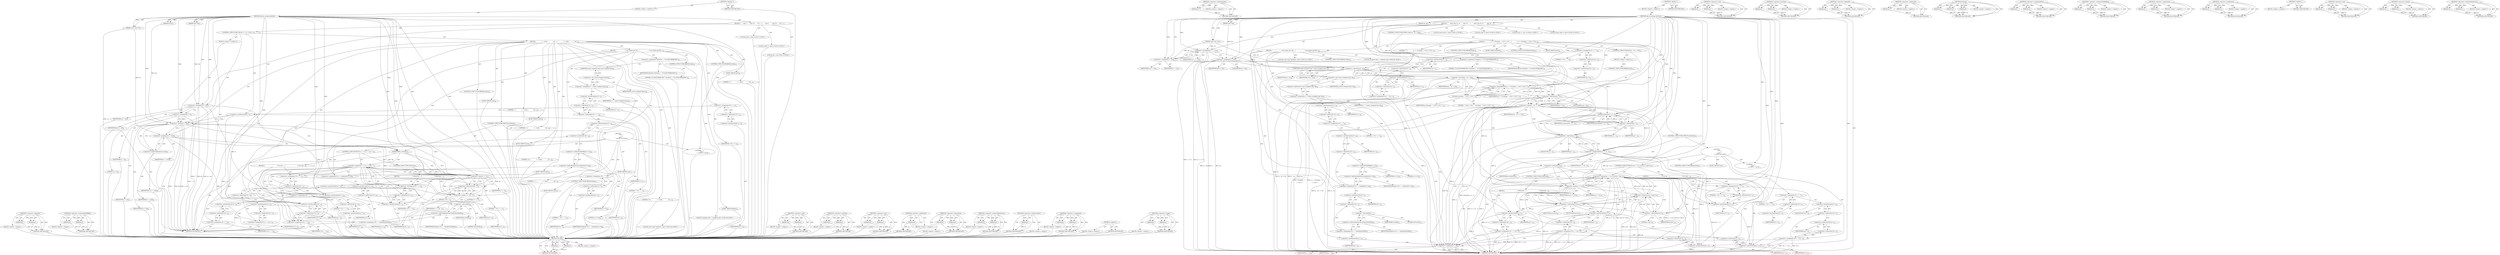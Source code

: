 digraph "&lt;operator&gt;.equals" {
vulnerable_216 [label=<(METHOD,strcspn)>];
vulnerable_217 [label=<(PARAM,p1)>];
vulnerable_218 [label=<(PARAM,p2)>];
vulnerable_219 [label=<(BLOCK,&lt;empty&gt;,&lt;empty&gt;)>];
vulnerable_220 [label=<(METHOD_RETURN,ANY)>];
vulnerable_241 [label=<(METHOD,&lt;operator&gt;.postIncrement)>];
vulnerable_242 [label=<(PARAM,p1)>];
vulnerable_243 [label=<(BLOCK,&lt;empty&gt;,&lt;empty&gt;)>];
vulnerable_244 [label=<(METHOD_RETURN,ANY)>];
vulnerable_6 [label=<(METHOD,&lt;global&gt;)<SUB>1</SUB>>];
vulnerable_7 [label=<(BLOCK,&lt;empty&gt;,&lt;empty&gt;)<SUB>1</SUB>>];
vulnerable_8 [label=<(METHOD,ldb_dn_escape_internal)<SUB>1</SUB>>];
vulnerable_9 [label=<(PARAM,char *dst)<SUB>1</SUB>>];
vulnerable_10 [label=<(PARAM,const char *src)<SUB>1</SUB>>];
vulnerable_11 [label=<(PARAM,int len)<SUB>1</SUB>>];
vulnerable_12 [label=<(BLOCK,{
       const char *p, *s;
        char *d;
  ...,{
       const char *p, *s;
        char *d;
  ...)<SUB>2</SUB>>];
vulnerable_13 [label="<(LOCAL,const char* p: char*)<SUB>3</SUB>>"];
vulnerable_14 [label="<(LOCAL,const char* s: char*)<SUB>3</SUB>>"];
vulnerable_15 [label="<(LOCAL,char* d: char*)<SUB>4</SUB>>"];
vulnerable_16 [label="<(LOCAL,size_t l: size_t)<SUB>5</SUB>>"];
vulnerable_17 [label=<(&lt;operator&gt;.assignment,p = s = src)<SUB>6</SUB>>];
vulnerable_18 [label=<(IDENTIFIER,p,p = s = src)<SUB>6</SUB>>];
vulnerable_19 [label=<(&lt;operator&gt;.assignment,s = src)<SUB>6</SUB>>];
vulnerable_20 [label=<(IDENTIFIER,s,s = src)<SUB>6</SUB>>];
vulnerable_21 [label=<(IDENTIFIER,src,s = src)<SUB>6</SUB>>];
vulnerable_22 [label=<(&lt;operator&gt;.assignment,d = dst)<SUB>7</SUB>>];
vulnerable_23 [label=<(IDENTIFIER,d,d = dst)<SUB>7</SUB>>];
vulnerable_24 [label=<(IDENTIFIER,dst,d = dst)<SUB>7</SUB>>];
vulnerable_25 [label=<(CONTROL_STRUCTURE,WHILE,while (p - src &lt; len))<SUB>9</SUB>>];
vulnerable_26 [label=<(&lt;operator&gt;.lessThan,p - src &lt; len)<SUB>9</SUB>>];
vulnerable_27 [label=<(&lt;operator&gt;.subtraction,p - src)<SUB>9</SUB>>];
vulnerable_28 [label=<(IDENTIFIER,p,p - src)<SUB>9</SUB>>];
vulnerable_29 [label=<(IDENTIFIER,src,p - src)<SUB>9</SUB>>];
vulnerable_30 [label=<(IDENTIFIER,len,p - src &lt; len)<SUB>9</SUB>>];
vulnerable_31 [label=<(BLOCK,{
               p += strcspn(p, &quot;,=\n\r+&lt;&gt;#;\\...,{
               p += strcspn(p, &quot;,=\n\r+&lt;&gt;#;\\...)<SUB>9</SUB>>];
vulnerable_32 [label=<(&lt;operator&gt;.assignmentPlus,p += strcspn(p, &quot;,=\n\r+&lt;&gt;#;\\\&quot; &quot;))<SUB>10</SUB>>];
vulnerable_33 [label=<(IDENTIFIER,p,p += strcspn(p, &quot;,=\n\r+&lt;&gt;#;\\\&quot; &quot;))<SUB>10</SUB>>];
vulnerable_34 [label=<(strcspn,strcspn(p, &quot;,=\n\r+&lt;&gt;#;\\\&quot; &quot;))<SUB>10</SUB>>];
vulnerable_35 [label=<(IDENTIFIER,p,strcspn(p, &quot;,=\n\r+&lt;&gt;#;\\\&quot; &quot;))<SUB>10</SUB>>];
vulnerable_36 [label=<(LITERAL,&quot;,=\n\r+&lt;&gt;#;\\\&quot; &quot;,strcspn(p, &quot;,=\n\r+&lt;&gt;#;\\\&quot; &quot;))<SUB>10</SUB>>];
vulnerable_37 [label=<(CONTROL_STRUCTURE,IF,if (p - src == len))<SUB>11</SUB>>];
vulnerable_38 [label=<(&lt;operator&gt;.equals,p - src == len)<SUB>11</SUB>>];
vulnerable_39 [label=<(&lt;operator&gt;.subtraction,p - src)<SUB>11</SUB>>];
vulnerable_40 [label=<(IDENTIFIER,p,p - src)<SUB>11</SUB>>];
vulnerable_41 [label=<(IDENTIFIER,src,p - src)<SUB>11</SUB>>];
vulnerable_42 [label=<(IDENTIFIER,len,p - src == len)<SUB>11</SUB>>];
vulnerable_43 [label=<(BLOCK,&lt;empty&gt;,&lt;empty&gt;)<SUB>12</SUB>>];
vulnerable_44 [label=<(CONTROL_STRUCTURE,BREAK,break;)<SUB>12</SUB>>];
vulnerable_45 [label=<(memcpy,memcpy(d, s, p - s))<SUB>14</SUB>>];
vulnerable_46 [label=<(IDENTIFIER,d,memcpy(d, s, p - s))<SUB>14</SUB>>];
vulnerable_47 [label=<(IDENTIFIER,s,memcpy(d, s, p - s))<SUB>14</SUB>>];
vulnerable_48 [label=<(&lt;operator&gt;.subtraction,p - s)<SUB>14</SUB>>];
vulnerable_49 [label=<(IDENTIFIER,p,p - s)<SUB>14</SUB>>];
vulnerable_50 [label=<(IDENTIFIER,s,p - s)<SUB>14</SUB>>];
vulnerable_51 [label=<(&lt;operator&gt;.assignmentPlus,d += (p - s))<SUB>15</SUB>>];
vulnerable_52 [label=<(IDENTIFIER,d,d += (p - s))<SUB>15</SUB>>];
vulnerable_53 [label=<(&lt;operator&gt;.subtraction,p - s)<SUB>15</SUB>>];
vulnerable_54 [label=<(IDENTIFIER,p,p - s)<SUB>15</SUB>>];
vulnerable_55 [label=<(IDENTIFIER,s,p - s)<SUB>15</SUB>>];
vulnerable_56 [label=<(CONTROL_STRUCTURE,SWITCH,switch(*p))<SUB>16</SUB>>];
vulnerable_57 [label=<(&lt;operator&gt;.indirection,*p)<SUB>16</SUB>>];
vulnerable_58 [label=<(IDENTIFIER,p,switch(*p))<SUB>16</SUB>>];
vulnerable_59 [label="<(BLOCK,{
                case ' ':
                   ...,{
                case ' ':
                   ...)<SUB>16</SUB>>"];
vulnerable_60 [label=<(JUMP_TARGET,case)<SUB>17</SUB>>];
vulnerable_61 [label="<(LITERAL,' ',{
                case ' ':
                   ...)<SUB>17</SUB>>"];
vulnerable_62 [label=<(CONTROL_STRUCTURE,IF,if (p == src || (p-src)==(len-1)))<SUB>18</SUB>>];
vulnerable_63 [label=<(&lt;operator&gt;.logicalOr,p == src || (p-src)==(len-1))<SUB>18</SUB>>];
vulnerable_64 [label=<(&lt;operator&gt;.equals,p == src)<SUB>18</SUB>>];
vulnerable_65 [label=<(IDENTIFIER,p,p == src)<SUB>18</SUB>>];
vulnerable_66 [label=<(IDENTIFIER,src,p == src)<SUB>18</SUB>>];
vulnerable_67 [label=<(&lt;operator&gt;.equals,(p-src)==(len-1))<SUB>18</SUB>>];
vulnerable_68 [label=<(&lt;operator&gt;.subtraction,p-src)<SUB>18</SUB>>];
vulnerable_69 [label=<(IDENTIFIER,p,p-src)<SUB>18</SUB>>];
vulnerable_70 [label=<(IDENTIFIER,src,p-src)<SUB>18</SUB>>];
vulnerable_71 [label=<(&lt;operator&gt;.subtraction,len-1)<SUB>18</SUB>>];
vulnerable_72 [label=<(IDENTIFIER,len,len-1)<SUB>18</SUB>>];
vulnerable_73 [label=<(LITERAL,1,len-1)<SUB>18</SUB>>];
vulnerable_74 [label=<(BLOCK,{
                                /* if at the ...,{
                                /* if at the ...)<SUB>18</SUB>>];
vulnerable_75 [label=<(&lt;operator&gt;.assignment,*d++ = '\\')<SUB>21</SUB>>];
vulnerable_76 [label=<(&lt;operator&gt;.indirection,*d++)<SUB>21</SUB>>];
vulnerable_77 [label=<(&lt;operator&gt;.postIncrement,d++)<SUB>21</SUB>>];
vulnerable_78 [label=<(IDENTIFIER,d,d++)<SUB>21</SUB>>];
vulnerable_79 [label=<(LITERAL,'\\',*d++ = '\\')<SUB>21</SUB>>];
vulnerable_80 [label=<(&lt;operator&gt;.assignment,*d++ = *p++)<SUB>22</SUB>>];
vulnerable_81 [label=<(&lt;operator&gt;.indirection,*d++)<SUB>22</SUB>>];
vulnerable_82 [label=<(&lt;operator&gt;.postIncrement,d++)<SUB>22</SUB>>];
vulnerable_83 [label=<(IDENTIFIER,d,d++)<SUB>22</SUB>>];
vulnerable_84 [label=<(&lt;operator&gt;.indirection,*p++)<SUB>22</SUB>>];
vulnerable_85 [label=<(&lt;operator&gt;.postIncrement,p++)<SUB>22</SUB>>];
vulnerable_86 [label=<(IDENTIFIER,p,p++)<SUB>22</SUB>>];
vulnerable_87 [label=<(CONTROL_STRUCTURE,ELSE,else)<SUB>23</SUB>>];
vulnerable_88 [label=<(BLOCK,{
                                /* otherwise ...,{
                                /* otherwise ...)<SUB>23</SUB>>];
vulnerable_89 [label=<(&lt;operator&gt;.assignment,*d++ = *p++)<SUB>25</SUB>>];
vulnerable_90 [label=<(&lt;operator&gt;.indirection,*d++)<SUB>25</SUB>>];
vulnerable_91 [label=<(&lt;operator&gt;.postIncrement,d++)<SUB>25</SUB>>];
vulnerable_92 [label=<(IDENTIFIER,d,d++)<SUB>25</SUB>>];
vulnerable_93 [label=<(&lt;operator&gt;.indirection,*p++)<SUB>25</SUB>>];
vulnerable_94 [label=<(&lt;operator&gt;.postIncrement,p++)<SUB>25</SUB>>];
vulnerable_95 [label=<(IDENTIFIER,p,p++)<SUB>25</SUB>>];
vulnerable_96 [label=<(CONTROL_STRUCTURE,BREAK,break;)<SUB>27</SUB>>];
vulnerable_97 [label=<(&lt;operator&gt;.assignment,*d++ = '\\')<SUB>31</SUB>>];
vulnerable_98 [label=<(&lt;operator&gt;.indirection,*d++)<SUB>31</SUB>>];
vulnerable_99 [label=<(&lt;operator&gt;.postIncrement,d++)<SUB>31</SUB>>];
vulnerable_100 [label=<(IDENTIFIER,d,d++)<SUB>31</SUB>>];
vulnerable_101 [label=<(LITERAL,'\\',*d++ = '\\')<SUB>31</SUB>>];
vulnerable_102 [label=<(&lt;operator&gt;.assignment,*d++ = *p++)<SUB>32</SUB>>];
vulnerable_103 [label=<(&lt;operator&gt;.indirection,*d++)<SUB>32</SUB>>];
vulnerable_104 [label=<(&lt;operator&gt;.postIncrement,d++)<SUB>32</SUB>>];
vulnerable_105 [label=<(IDENTIFIER,d,d++)<SUB>32</SUB>>];
vulnerable_106 [label=<(&lt;operator&gt;.indirection,*p++)<SUB>32</SUB>>];
vulnerable_107 [label=<(&lt;operator&gt;.postIncrement,p++)<SUB>32</SUB>>];
vulnerable_108 [label=<(IDENTIFIER,p,p++)<SUB>32</SUB>>];
vulnerable_109 [label=<(CONTROL_STRUCTURE,BREAK,break;)<SUB>37</SUB>>];
vulnerable_110 [label=<(JUMP_TARGET,case)<SUB>38</SUB>>];
vulnerable_111 [label=<(LITERAL,'?',{
               p += strcspn(p, &quot;,=\n\r+&lt;&gt;#;\\...)<SUB>38</SUB>>];
vulnerable_112 [label=<(&lt;operator&gt;.assignment,*d++ = '\\')<SUB>40</SUB>>];
vulnerable_113 [label=<(&lt;operator&gt;.indirection,*d++)<SUB>40</SUB>>];
vulnerable_114 [label=<(&lt;operator&gt;.postIncrement,d++)<SUB>40</SUB>>];
vulnerable_115 [label=<(IDENTIFIER,d,d++)<SUB>40</SUB>>];
vulnerable_116 [label=<(LITERAL,'\\',*d++ = '\\')<SUB>40</SUB>>];
vulnerable_117 [label=<(&lt;operator&gt;.assignment,*d++ = *p++)<SUB>41</SUB>>];
vulnerable_118 [label=<(&lt;operator&gt;.indirection,*d++)<SUB>41</SUB>>];
vulnerable_119 [label=<(&lt;operator&gt;.postIncrement,d++)<SUB>41</SUB>>];
vulnerable_120 [label=<(IDENTIFIER,d,d++)<SUB>41</SUB>>];
vulnerable_121 [label=<(&lt;operator&gt;.indirection,*p++)<SUB>41</SUB>>];
vulnerable_122 [label=<(&lt;operator&gt;.postIncrement,p++)<SUB>41</SUB>>];
vulnerable_123 [label=<(IDENTIFIER,p,p++)<SUB>41</SUB>>];
vulnerable_124 [label=<(CONTROL_STRUCTURE,BREAK,break;)<SUB>42</SUB>>];
vulnerable_125 [label=<(JUMP_TARGET,default)<SUB>44</SUB>>];
vulnerable_126 [label=<(BLOCK,{
                        /* any others get \XX...,{
                        /* any others get \XX...)<SUB>44</SUB>>];
vulnerable_127 [label="<(LOCAL,unsigned char v: unsigned char)<SUB>46</SUB>>"];
vulnerable_128 [label="<(LOCAL,const char* hexbytes: char*)<SUB>47</SUB>>"];
vulnerable_129 [label=<(&lt;operator&gt;.assignment,*hexbytes = &quot;0123456789ABCDEF&quot;)<SUB>47</SUB>>];
vulnerable_130 [label=<(IDENTIFIER,hexbytes,*hexbytes = &quot;0123456789ABCDEF&quot;)<SUB>47</SUB>>];
vulnerable_131 [label=<(LITERAL,&quot;0123456789ABCDEF&quot;,*hexbytes = &quot;0123456789ABCDEF&quot;)<SUB>47</SUB>>];
vulnerable_132 [label=<(&lt;operator&gt;.assignment,v = *(const unsigned char *)p)<SUB>48</SUB>>];
vulnerable_133 [label=<(IDENTIFIER,v,v = *(const unsigned char *)p)<SUB>48</SUB>>];
vulnerable_134 [label=<(&lt;operator&gt;.indirection,*(const unsigned char *)p)<SUB>48</SUB>>];
vulnerable_135 [label=<(&lt;operator&gt;.cast,(const unsigned char *)p)<SUB>48</SUB>>];
vulnerable_136 [label=<(UNKNOWN,const unsigned char *,const unsigned char *)<SUB>48</SUB>>];
vulnerable_137 [label=<(IDENTIFIER,p,(const unsigned char *)p)<SUB>48</SUB>>];
vulnerable_138 [label=<(&lt;operator&gt;.assignment,*d++ = '\\')<SUB>49</SUB>>];
vulnerable_139 [label=<(&lt;operator&gt;.indirection,*d++)<SUB>49</SUB>>];
vulnerable_140 [label=<(&lt;operator&gt;.postIncrement,d++)<SUB>49</SUB>>];
vulnerable_141 [label=<(IDENTIFIER,d,d++)<SUB>49</SUB>>];
vulnerable_142 [label=<(LITERAL,'\\',*d++ = '\\')<SUB>49</SUB>>];
vulnerable_143 [label=<(&lt;operator&gt;.assignment,*d++ = hexbytes[v&gt;&gt;4])<SUB>50</SUB>>];
vulnerable_144 [label=<(&lt;operator&gt;.indirection,*d++)<SUB>50</SUB>>];
vulnerable_145 [label=<(&lt;operator&gt;.postIncrement,d++)<SUB>50</SUB>>];
vulnerable_146 [label=<(IDENTIFIER,d,d++)<SUB>50</SUB>>];
vulnerable_147 [label=<(&lt;operator&gt;.indirectIndexAccess,hexbytes[v&gt;&gt;4])<SUB>50</SUB>>];
vulnerable_148 [label=<(IDENTIFIER,hexbytes,*d++ = hexbytes[v&gt;&gt;4])<SUB>50</SUB>>];
vulnerable_149 [label=<(&lt;operator&gt;.arithmeticShiftRight,v&gt;&gt;4)<SUB>50</SUB>>];
vulnerable_150 [label=<(IDENTIFIER,v,v&gt;&gt;4)<SUB>50</SUB>>];
vulnerable_151 [label=<(LITERAL,4,v&gt;&gt;4)<SUB>50</SUB>>];
vulnerable_152 [label=<(&lt;operator&gt;.assignment,*d++ = hexbytes[v&amp;0xF])<SUB>51</SUB>>];
vulnerable_153 [label=<(&lt;operator&gt;.indirection,*d++)<SUB>51</SUB>>];
vulnerable_154 [label=<(&lt;operator&gt;.postIncrement,d++)<SUB>51</SUB>>];
vulnerable_155 [label=<(IDENTIFIER,d,d++)<SUB>51</SUB>>];
vulnerable_156 [label=<(&lt;operator&gt;.indirectIndexAccess,hexbytes[v&amp;0xF])<SUB>51</SUB>>];
vulnerable_157 [label=<(IDENTIFIER,hexbytes,*d++ = hexbytes[v&amp;0xF])<SUB>51</SUB>>];
vulnerable_158 [label=<(&lt;operator&gt;.and,v&amp;0xF)<SUB>51</SUB>>];
vulnerable_159 [label=<(IDENTIFIER,v,v&amp;0xF)<SUB>51</SUB>>];
vulnerable_160 [label=<(LITERAL,0xF,v&amp;0xF)<SUB>51</SUB>>];
vulnerable_161 [label=<(&lt;operator&gt;.postIncrement,p++)<SUB>52</SUB>>];
vulnerable_162 [label=<(IDENTIFIER,p,p++)<SUB>52</SUB>>];
vulnerable_163 [label=<(CONTROL_STRUCTURE,BREAK,break;)<SUB>53</SUB>>];
vulnerable_164 [label=<(&lt;operator&gt;.assignment,s = p)<SUB>56</SUB>>];
vulnerable_165 [label=<(IDENTIFIER,s,s = p)<SUB>56</SUB>>];
vulnerable_166 [label=<(IDENTIFIER,p,s = p)<SUB>56</SUB>>];
vulnerable_167 [label=<(METHOD_RETURN,int)<SUB>1</SUB>>];
vulnerable_169 [label=<(METHOD_RETURN,ANY)<SUB>1</SUB>>];
vulnerable_245 [label=<(METHOD,&lt;operator&gt;.cast)>];
vulnerable_246 [label=<(PARAM,p1)>];
vulnerable_247 [label=<(PARAM,p2)>];
vulnerable_248 [label=<(BLOCK,&lt;empty&gt;,&lt;empty&gt;)>];
vulnerable_249 [label=<(METHOD_RETURN,ANY)>];
vulnerable_201 [label=<(METHOD,&lt;operator&gt;.lessThan)>];
vulnerable_202 [label=<(PARAM,p1)>];
vulnerable_203 [label=<(PARAM,p2)>];
vulnerable_204 [label=<(BLOCK,&lt;empty&gt;,&lt;empty&gt;)>];
vulnerable_205 [label=<(METHOD_RETURN,ANY)>];
vulnerable_236 [label=<(METHOD,&lt;operator&gt;.logicalOr)>];
vulnerable_237 [label=<(PARAM,p1)>];
vulnerable_238 [label=<(PARAM,p2)>];
vulnerable_239 [label=<(BLOCK,&lt;empty&gt;,&lt;empty&gt;)>];
vulnerable_240 [label=<(METHOD_RETURN,ANY)>];
vulnerable_232 [label=<(METHOD,&lt;operator&gt;.indirection)>];
vulnerable_233 [label=<(PARAM,p1)>];
vulnerable_234 [label=<(BLOCK,&lt;empty&gt;,&lt;empty&gt;)>];
vulnerable_235 [label=<(METHOD_RETURN,ANY)>];
vulnerable_226 [label=<(METHOD,memcpy)>];
vulnerable_227 [label=<(PARAM,p1)>];
vulnerable_228 [label=<(PARAM,p2)>];
vulnerable_229 [label=<(PARAM,p3)>];
vulnerable_230 [label=<(BLOCK,&lt;empty&gt;,&lt;empty&gt;)>];
vulnerable_231 [label=<(METHOD_RETURN,ANY)>];
vulnerable_211 [label=<(METHOD,&lt;operator&gt;.assignmentPlus)>];
vulnerable_212 [label=<(PARAM,p1)>];
vulnerable_213 [label=<(PARAM,p2)>];
vulnerable_214 [label=<(BLOCK,&lt;empty&gt;,&lt;empty&gt;)>];
vulnerable_215 [label=<(METHOD_RETURN,ANY)>];
vulnerable_255 [label=<(METHOD,&lt;operator&gt;.arithmeticShiftRight)>];
vulnerable_256 [label=<(PARAM,p1)>];
vulnerable_257 [label=<(PARAM,p2)>];
vulnerable_258 [label=<(BLOCK,&lt;empty&gt;,&lt;empty&gt;)>];
vulnerable_259 [label=<(METHOD_RETURN,ANY)>];
vulnerable_206 [label=<(METHOD,&lt;operator&gt;.subtraction)>];
vulnerable_207 [label=<(PARAM,p1)>];
vulnerable_208 [label=<(PARAM,p2)>];
vulnerable_209 [label=<(BLOCK,&lt;empty&gt;,&lt;empty&gt;)>];
vulnerable_210 [label=<(METHOD_RETURN,ANY)>];
vulnerable_196 [label=<(METHOD,&lt;operator&gt;.assignment)>];
vulnerable_197 [label=<(PARAM,p1)>];
vulnerable_198 [label=<(PARAM,p2)>];
vulnerable_199 [label=<(BLOCK,&lt;empty&gt;,&lt;empty&gt;)>];
vulnerable_200 [label=<(METHOD_RETURN,ANY)>];
vulnerable_190 [label=<(METHOD,&lt;global&gt;)<SUB>1</SUB>>];
vulnerable_191 [label=<(BLOCK,&lt;empty&gt;,&lt;empty&gt;)>];
vulnerable_192 [label=<(METHOD_RETURN,ANY)>];
vulnerable_260 [label=<(METHOD,&lt;operator&gt;.and)>];
vulnerable_261 [label=<(PARAM,p1)>];
vulnerable_262 [label=<(PARAM,p2)>];
vulnerable_263 [label=<(BLOCK,&lt;empty&gt;,&lt;empty&gt;)>];
vulnerable_264 [label=<(METHOD_RETURN,ANY)>];
vulnerable_221 [label=<(METHOD,&lt;operator&gt;.equals)>];
vulnerable_222 [label=<(PARAM,p1)>];
vulnerable_223 [label=<(PARAM,p2)>];
vulnerable_224 [label=<(BLOCK,&lt;empty&gt;,&lt;empty&gt;)>];
vulnerable_225 [label=<(METHOD_RETURN,ANY)>];
vulnerable_250 [label=<(METHOD,&lt;operator&gt;.indirectIndexAccess)>];
vulnerable_251 [label=<(PARAM,p1)>];
vulnerable_252 [label=<(PARAM,p2)>];
vulnerable_253 [label=<(BLOCK,&lt;empty&gt;,&lt;empty&gt;)>];
vulnerable_254 [label=<(METHOD_RETURN,ANY)>];
fixed_190 [label=<(METHOD,&lt;operator&gt;.logicalOr)>];
fixed_191 [label=<(PARAM,p1)>];
fixed_192 [label=<(PARAM,p2)>];
fixed_193 [label=<(BLOCK,&lt;empty&gt;,&lt;empty&gt;)>];
fixed_194 [label=<(METHOD_RETURN,ANY)>];
fixed_214 [label=<(METHOD,&lt;operator&gt;.arithmeticShiftRight)>];
fixed_215 [label=<(PARAM,p1)>];
fixed_216 [label=<(PARAM,p2)>];
fixed_217 [label=<(BLOCK,&lt;empty&gt;,&lt;empty&gt;)>];
fixed_218 [label=<(METHOD_RETURN,ANY)>];
fixed_6 [label=<(METHOD,&lt;global&gt;)<SUB>1</SUB>>];
fixed_7 [label=<(BLOCK,&lt;empty&gt;,&lt;empty&gt;)<SUB>1</SUB>>];
fixed_8 [label=<(METHOD,ldb_dn_escape_internal)<SUB>1</SUB>>];
fixed_9 [label=<(PARAM,char *dst)<SUB>1</SUB>>];
fixed_10 [label=<(PARAM,const char *src)<SUB>1</SUB>>];
fixed_11 [label=<(PARAM,int len)<SUB>1</SUB>>];
fixed_12 [label=<(BLOCK,{
       char c;
        char *d;
       int i;...,{
       char c;
        char *d;
       int i;...)<SUB>2</SUB>>];
fixed_13 [label="<(LOCAL,char c: char)<SUB>3</SUB>>"];
fixed_14 [label="<(LOCAL,char* d: char*)<SUB>4</SUB>>"];
fixed_15 [label="<(LOCAL,int i: int)<SUB>5</SUB>>"];
fixed_16 [label=<(&lt;operator&gt;.assignment,d = dst)<SUB>6</SUB>>];
fixed_17 [label=<(IDENTIFIER,d,d = dst)<SUB>6</SUB>>];
fixed_18 [label=<(IDENTIFIER,dst,d = dst)<SUB>6</SUB>>];
fixed_19 [label=<(CONTROL_STRUCTURE,FOR,for (i = 0;i &lt; len;i++))<SUB>8</SUB>>];
fixed_20 [label=<(BLOCK,&lt;empty&gt;,&lt;empty&gt;)<SUB>8</SUB>>];
fixed_21 [label=<(&lt;operator&gt;.assignment,i = 0)<SUB>8</SUB>>];
fixed_22 [label=<(IDENTIFIER,i,i = 0)<SUB>8</SUB>>];
fixed_23 [label=<(LITERAL,0,i = 0)<SUB>8</SUB>>];
fixed_24 [label=<(&lt;operator&gt;.lessThan,i &lt; len)<SUB>8</SUB>>];
fixed_25 [label=<(IDENTIFIER,i,i &lt; len)<SUB>8</SUB>>];
fixed_26 [label=<(IDENTIFIER,len,i &lt; len)<SUB>8</SUB>>];
fixed_27 [label=<(&lt;operator&gt;.postIncrement,i++)<SUB>8</SUB>>];
fixed_28 [label=<(IDENTIFIER,i,i++)<SUB>8</SUB>>];
fixed_29 [label=<(BLOCK,{
               c = src[i];
               swi...,{
               c = src[i];
               swi...)<SUB>8</SUB>>];
fixed_30 [label=<(&lt;operator&gt;.assignment,c = src[i])<SUB>9</SUB>>];
fixed_31 [label=<(IDENTIFIER,c,c = src[i])<SUB>9</SUB>>];
fixed_32 [label=<(&lt;operator&gt;.indirectIndexAccess,src[i])<SUB>9</SUB>>];
fixed_33 [label=<(IDENTIFIER,src,c = src[i])<SUB>9</SUB>>];
fixed_34 [label=<(IDENTIFIER,i,c = src[i])<SUB>9</SUB>>];
fixed_35 [label=<(CONTROL_STRUCTURE,SWITCH,switch(c))<SUB>10</SUB>>];
fixed_36 [label=<(IDENTIFIER,c,switch(c))<SUB>10</SUB>>];
fixed_37 [label="<(BLOCK,{
                case ' ':
                   ...,{
                case ' ':
                   ...)<SUB>10</SUB>>"];
fixed_38 [label=<(JUMP_TARGET,case)<SUB>11</SUB>>];
fixed_39 [label="<(LITERAL,' ',{
                case ' ':
                   ...)<SUB>11</SUB>>"];
fixed_40 [label=<(CONTROL_STRUCTURE,IF,if (i == 0 || i == len - 1))<SUB>12</SUB>>];
fixed_41 [label=<(&lt;operator&gt;.logicalOr,i == 0 || i == len - 1)<SUB>12</SUB>>];
fixed_42 [label=<(&lt;operator&gt;.equals,i == 0)<SUB>12</SUB>>];
fixed_43 [label=<(IDENTIFIER,i,i == 0)<SUB>12</SUB>>];
fixed_44 [label=<(LITERAL,0,i == 0)<SUB>12</SUB>>];
fixed_45 [label=<(&lt;operator&gt;.equals,i == len - 1)<SUB>12</SUB>>];
fixed_46 [label=<(IDENTIFIER,i,i == len - 1)<SUB>12</SUB>>];
fixed_47 [label=<(&lt;operator&gt;.subtraction,len - 1)<SUB>12</SUB>>];
fixed_48 [label=<(IDENTIFIER,len,len - 1)<SUB>12</SUB>>];
fixed_49 [label=<(LITERAL,1,len - 1)<SUB>12</SUB>>];
fixed_50 [label=<(BLOCK,{
                                /* if at the ...,{
                                /* if at the ...)<SUB>12</SUB>>];
fixed_51 [label=<(&lt;operator&gt;.assignment,*d++ = '\\')<SUB>15</SUB>>];
fixed_52 [label=<(&lt;operator&gt;.indirection,*d++)<SUB>15</SUB>>];
fixed_53 [label=<(&lt;operator&gt;.postIncrement,d++)<SUB>15</SUB>>];
fixed_54 [label=<(IDENTIFIER,d,d++)<SUB>15</SUB>>];
fixed_55 [label=<(LITERAL,'\\',*d++ = '\\')<SUB>15</SUB>>];
fixed_56 [label=<(&lt;operator&gt;.assignment,*d++ = c)<SUB>16</SUB>>];
fixed_57 [label=<(&lt;operator&gt;.indirection,*d++)<SUB>16</SUB>>];
fixed_58 [label=<(&lt;operator&gt;.postIncrement,d++)<SUB>16</SUB>>];
fixed_59 [label=<(IDENTIFIER,d,d++)<SUB>16</SUB>>];
fixed_60 [label=<(IDENTIFIER,c,*d++ = c)<SUB>16</SUB>>];
fixed_61 [label=<(CONTROL_STRUCTURE,ELSE,else)<SUB>17</SUB>>];
fixed_62 [label=<(BLOCK,{
                                /* otherwise ...,{
                                /* otherwise ...)<SUB>17</SUB>>];
fixed_63 [label=<(&lt;operator&gt;.assignment,*d++ = c)<SUB>19</SUB>>];
fixed_64 [label=<(&lt;operator&gt;.indirection,*d++)<SUB>19</SUB>>];
fixed_65 [label=<(&lt;operator&gt;.postIncrement,d++)<SUB>19</SUB>>];
fixed_66 [label=<(IDENTIFIER,d,d++)<SUB>19</SUB>>];
fixed_67 [label=<(IDENTIFIER,c,*d++ = c)<SUB>19</SUB>>];
fixed_68 [label=<(CONTROL_STRUCTURE,BREAK,break;)<SUB>21</SUB>>];
fixed_69 [label=<(&lt;operator&gt;.assignment,*d++ = '\\')<SUB>25</SUB>>];
fixed_70 [label=<(&lt;operator&gt;.indirection,*d++)<SUB>25</SUB>>];
fixed_71 [label=<(&lt;operator&gt;.postIncrement,d++)<SUB>25</SUB>>];
fixed_72 [label=<(IDENTIFIER,d,d++)<SUB>25</SUB>>];
fixed_73 [label=<(LITERAL,'\\',*d++ = '\\')<SUB>25</SUB>>];
fixed_74 [label=<(&lt;operator&gt;.assignment,*d++ = *p++)<SUB>26</SUB>>];
fixed_75 [label=<(&lt;operator&gt;.indirection,*d++)<SUB>26</SUB>>];
fixed_76 [label=<(&lt;operator&gt;.postIncrement,d++)<SUB>26</SUB>>];
fixed_77 [label=<(IDENTIFIER,d,d++)<SUB>26</SUB>>];
fixed_78 [label=<(&lt;operator&gt;.indirection,*p++)<SUB>26</SUB>>];
fixed_79 [label=<(&lt;operator&gt;.postIncrement,p++)<SUB>26</SUB>>];
fixed_80 [label=<(IDENTIFIER,p,p++)<SUB>26</SUB>>];
fixed_81 [label=<(CONTROL_STRUCTURE,BREAK,break;)<SUB>31</SUB>>];
fixed_82 [label=<(JUMP_TARGET,case)<SUB>32</SUB>>];
fixed_83 [label=<(LITERAL,'?',{
               c = src[i];
               swi...)<SUB>32</SUB>>];
fixed_84 [label=<(&lt;operator&gt;.assignment,*d++ = '\\')<SUB>34</SUB>>];
fixed_85 [label=<(&lt;operator&gt;.indirection,*d++)<SUB>34</SUB>>];
fixed_86 [label=<(&lt;operator&gt;.postIncrement,d++)<SUB>34</SUB>>];
fixed_87 [label=<(IDENTIFIER,d,d++)<SUB>34</SUB>>];
fixed_88 [label=<(LITERAL,'\\',*d++ = '\\')<SUB>34</SUB>>];
fixed_89 [label=<(&lt;operator&gt;.assignment,*d++ = c)<SUB>35</SUB>>];
fixed_90 [label=<(&lt;operator&gt;.indirection,*d++)<SUB>35</SUB>>];
fixed_91 [label=<(&lt;operator&gt;.postIncrement,d++)<SUB>35</SUB>>];
fixed_92 [label=<(IDENTIFIER,d,d++)<SUB>35</SUB>>];
fixed_93 [label=<(IDENTIFIER,c,*d++ = c)<SUB>35</SUB>>];
fixed_94 [label=<(CONTROL_STRUCTURE,BREAK,break;)<SUB>36</SUB>>];
fixed_95 [label=<(JUMP_TARGET,case)<SUB>38</SUB>>];
fixed_96 [label=<(LITERAL,';',{
               c = src[i];
               swi...)<SUB>38</SUB>>];
fixed_97 [label=<(JUMP_TARGET,case)<SUB>39</SUB>>];
fixed_98 [label=<(LITERAL,'\r',{
               c = src[i];
               swi...)<SUB>39</SUB>>];
fixed_99 [label=<(JUMP_TARGET,case)<SUB>40</SUB>>];
fixed_100 [label=<(LITERAL,'\n',{
               c = src[i];
               swi...)<SUB>40</SUB>>];
fixed_101 [label=<(JUMP_TARGET,case)<SUB>41</SUB>>];
fixed_102 [label=<(LITERAL,'=',{
               c = src[i];
               swi...)<SUB>41</SUB>>];
fixed_103 [label=<(JUMP_TARGET,case)<SUB>42</SUB>>];
fixed_104 [label=<(LITERAL,'\0',{
               c = src[i];
               swi...)<SUB>42</SUB>>];
fixed_105 [label=<(BLOCK,{
                        /* any others get \XX...,{
                        /* any others get \XX...)<SUB>42</SUB>>];
fixed_106 [label="<(LOCAL,unsigned char v: unsigned char)<SUB>44</SUB>>"];
fixed_107 [label="<(LOCAL,const char* hexbytes: char*)<SUB>45</SUB>>"];
fixed_108 [label=<(&lt;operator&gt;.assignment,*hexbytes = &quot;0123456789ABCDEF&quot;)<SUB>45</SUB>>];
fixed_109 [label=<(IDENTIFIER,hexbytes,*hexbytes = &quot;0123456789ABCDEF&quot;)<SUB>45</SUB>>];
fixed_110 [label=<(LITERAL,&quot;0123456789ABCDEF&quot;,*hexbytes = &quot;0123456789ABCDEF&quot;)<SUB>45</SUB>>];
fixed_111 [label=<(&lt;operator&gt;.assignment,v = (const unsigned char)c)<SUB>46</SUB>>];
fixed_112 [label=<(IDENTIFIER,v,v = (const unsigned char)c)<SUB>46</SUB>>];
fixed_113 [label=<(&lt;operator&gt;.cast,(const unsigned char)c)<SUB>46</SUB>>];
fixed_114 [label=<(UNKNOWN,const unsigned char,const unsigned char)<SUB>46</SUB>>];
fixed_115 [label=<(IDENTIFIER,c,(const unsigned char)c)<SUB>46</SUB>>];
fixed_116 [label=<(&lt;operator&gt;.assignment,*d++ = '\\')<SUB>47</SUB>>];
fixed_117 [label=<(&lt;operator&gt;.indirection,*d++)<SUB>47</SUB>>];
fixed_118 [label=<(&lt;operator&gt;.postIncrement,d++)<SUB>47</SUB>>];
fixed_119 [label=<(IDENTIFIER,d,d++)<SUB>47</SUB>>];
fixed_120 [label=<(LITERAL,'\\',*d++ = '\\')<SUB>47</SUB>>];
fixed_121 [label=<(&lt;operator&gt;.assignment,*d++ = hexbytes[v&gt;&gt;4])<SUB>48</SUB>>];
fixed_122 [label=<(&lt;operator&gt;.indirection,*d++)<SUB>48</SUB>>];
fixed_123 [label=<(&lt;operator&gt;.postIncrement,d++)<SUB>48</SUB>>];
fixed_124 [label=<(IDENTIFIER,d,d++)<SUB>48</SUB>>];
fixed_125 [label=<(&lt;operator&gt;.indirectIndexAccess,hexbytes[v&gt;&gt;4])<SUB>48</SUB>>];
fixed_126 [label=<(IDENTIFIER,hexbytes,*d++ = hexbytes[v&gt;&gt;4])<SUB>48</SUB>>];
fixed_127 [label=<(&lt;operator&gt;.arithmeticShiftRight,v&gt;&gt;4)<SUB>48</SUB>>];
fixed_128 [label=<(IDENTIFIER,v,v&gt;&gt;4)<SUB>48</SUB>>];
fixed_129 [label=<(LITERAL,4,v&gt;&gt;4)<SUB>48</SUB>>];
fixed_130 [label=<(&lt;operator&gt;.assignment,*d++ = hexbytes[v&amp;0xF])<SUB>49</SUB>>];
fixed_131 [label=<(&lt;operator&gt;.indirection,*d++)<SUB>49</SUB>>];
fixed_132 [label=<(&lt;operator&gt;.postIncrement,d++)<SUB>49</SUB>>];
fixed_133 [label=<(IDENTIFIER,d,d++)<SUB>49</SUB>>];
fixed_134 [label=<(&lt;operator&gt;.indirectIndexAccess,hexbytes[v&amp;0xF])<SUB>49</SUB>>];
fixed_135 [label=<(IDENTIFIER,hexbytes,*d++ = hexbytes[v&amp;0xF])<SUB>49</SUB>>];
fixed_136 [label=<(&lt;operator&gt;.and,v&amp;0xF)<SUB>49</SUB>>];
fixed_137 [label=<(IDENTIFIER,v,v&amp;0xF)<SUB>49</SUB>>];
fixed_138 [label=<(LITERAL,0xF,v&amp;0xF)<SUB>49</SUB>>];
fixed_139 [label=<(CONTROL_STRUCTURE,BREAK,break;)<SUB>50</SUB>>];
fixed_140 [label=<(JUMP_TARGET,default)<SUB>52</SUB>>];
fixed_141 [label=<(&lt;operator&gt;.assignment,*d++ = c)<SUB>53</SUB>>];
fixed_142 [label=<(&lt;operator&gt;.indirection,*d++)<SUB>53</SUB>>];
fixed_143 [label=<(&lt;operator&gt;.postIncrement,d++)<SUB>53</SUB>>];
fixed_144 [label=<(IDENTIFIER,d,d++)<SUB>53</SUB>>];
fixed_145 [label=<(IDENTIFIER,c,*d++ = c)<SUB>53</SUB>>];
fixed_146 [label=<(METHOD_RETURN,int)<SUB>1</SUB>>];
fixed_148 [label=<(METHOD_RETURN,ANY)<SUB>1</SUB>>];
fixed_219 [label=<(METHOD,&lt;operator&gt;.and)>];
fixed_220 [label=<(PARAM,p1)>];
fixed_221 [label=<(PARAM,p2)>];
fixed_222 [label=<(BLOCK,&lt;empty&gt;,&lt;empty&gt;)>];
fixed_223 [label=<(METHOD_RETURN,ANY)>];
fixed_176 [label=<(METHOD,&lt;operator&gt;.lessThan)>];
fixed_177 [label=<(PARAM,p1)>];
fixed_178 [label=<(PARAM,p2)>];
fixed_179 [label=<(BLOCK,&lt;empty&gt;,&lt;empty&gt;)>];
fixed_180 [label=<(METHOD_RETURN,ANY)>];
fixed_209 [label=<(METHOD,&lt;operator&gt;.cast)>];
fixed_210 [label=<(PARAM,p1)>];
fixed_211 [label=<(PARAM,p2)>];
fixed_212 [label=<(BLOCK,&lt;empty&gt;,&lt;empty&gt;)>];
fixed_213 [label=<(METHOD_RETURN,ANY)>];
fixed_205 [label=<(METHOD,&lt;operator&gt;.indirection)>];
fixed_206 [label=<(PARAM,p1)>];
fixed_207 [label=<(BLOCK,&lt;empty&gt;,&lt;empty&gt;)>];
fixed_208 [label=<(METHOD_RETURN,ANY)>];
fixed_200 [label=<(METHOD,&lt;operator&gt;.subtraction)>];
fixed_201 [label=<(PARAM,p1)>];
fixed_202 [label=<(PARAM,p2)>];
fixed_203 [label=<(BLOCK,&lt;empty&gt;,&lt;empty&gt;)>];
fixed_204 [label=<(METHOD_RETURN,ANY)>];
fixed_185 [label=<(METHOD,&lt;operator&gt;.indirectIndexAccess)>];
fixed_186 [label=<(PARAM,p1)>];
fixed_187 [label=<(PARAM,p2)>];
fixed_188 [label=<(BLOCK,&lt;empty&gt;,&lt;empty&gt;)>];
fixed_189 [label=<(METHOD_RETURN,ANY)>];
fixed_181 [label=<(METHOD,&lt;operator&gt;.postIncrement)>];
fixed_182 [label=<(PARAM,p1)>];
fixed_183 [label=<(BLOCK,&lt;empty&gt;,&lt;empty&gt;)>];
fixed_184 [label=<(METHOD_RETURN,ANY)>];
fixed_171 [label=<(METHOD,&lt;operator&gt;.assignment)>];
fixed_172 [label=<(PARAM,p1)>];
fixed_173 [label=<(PARAM,p2)>];
fixed_174 [label=<(BLOCK,&lt;empty&gt;,&lt;empty&gt;)>];
fixed_175 [label=<(METHOD_RETURN,ANY)>];
fixed_165 [label=<(METHOD,&lt;global&gt;)<SUB>1</SUB>>];
fixed_166 [label=<(BLOCK,&lt;empty&gt;,&lt;empty&gt;)>];
fixed_167 [label=<(METHOD_RETURN,ANY)>];
fixed_195 [label=<(METHOD,&lt;operator&gt;.equals)>];
fixed_196 [label=<(PARAM,p1)>];
fixed_197 [label=<(PARAM,p2)>];
fixed_198 [label=<(BLOCK,&lt;empty&gt;,&lt;empty&gt;)>];
fixed_199 [label=<(METHOD_RETURN,ANY)>];
vulnerable_216 -> vulnerable_217  [key=0, label="AST: "];
vulnerable_216 -> vulnerable_217  [key=1, label="DDG: "];
vulnerable_216 -> vulnerable_219  [key=0, label="AST: "];
vulnerable_216 -> vulnerable_218  [key=0, label="AST: "];
vulnerable_216 -> vulnerable_218  [key=1, label="DDG: "];
vulnerable_216 -> vulnerable_220  [key=0, label="AST: "];
vulnerable_216 -> vulnerable_220  [key=1, label="CFG: "];
vulnerable_217 -> vulnerable_220  [key=0, label="DDG: p1"];
vulnerable_218 -> vulnerable_220  [key=0, label="DDG: p2"];
vulnerable_241 -> vulnerable_242  [key=0, label="AST: "];
vulnerable_241 -> vulnerable_242  [key=1, label="DDG: "];
vulnerable_241 -> vulnerable_243  [key=0, label="AST: "];
vulnerable_241 -> vulnerable_244  [key=0, label="AST: "];
vulnerable_241 -> vulnerable_244  [key=1, label="CFG: "];
vulnerable_242 -> vulnerable_244  [key=0, label="DDG: p1"];
vulnerable_6 -> vulnerable_7  [key=0, label="AST: "];
vulnerable_6 -> vulnerable_169  [key=0, label="AST: "];
vulnerable_6 -> vulnerable_169  [key=1, label="CFG: "];
vulnerable_7 -> vulnerable_8  [key=0, label="AST: "];
vulnerable_8 -> vulnerable_9  [key=0, label="AST: "];
vulnerable_8 -> vulnerable_9  [key=1, label="DDG: "];
vulnerable_8 -> vulnerable_10  [key=0, label="AST: "];
vulnerable_8 -> vulnerable_10  [key=1, label="DDG: "];
vulnerable_8 -> vulnerable_11  [key=0, label="AST: "];
vulnerable_8 -> vulnerable_11  [key=1, label="DDG: "];
vulnerable_8 -> vulnerable_12  [key=0, label="AST: "];
vulnerable_8 -> vulnerable_167  [key=0, label="AST: "];
vulnerable_8 -> vulnerable_19  [key=0, label="CFG: "];
vulnerable_8 -> vulnerable_19  [key=1, label="DDG: "];
vulnerable_8 -> vulnerable_17  [key=0, label="DDG: "];
vulnerable_8 -> vulnerable_22  [key=0, label="DDG: "];
vulnerable_8 -> vulnerable_164  [key=0, label="DDG: "];
vulnerable_8 -> vulnerable_26  [key=0, label="DDG: "];
vulnerable_8 -> vulnerable_27  [key=0, label="DDG: "];
vulnerable_8 -> vulnerable_32  [key=0, label="DDG: "];
vulnerable_8 -> vulnerable_45  [key=0, label="DDG: "];
vulnerable_8 -> vulnerable_51  [key=0, label="DDG: "];
vulnerable_8 -> vulnerable_34  [key=0, label="DDG: "];
vulnerable_8 -> vulnerable_38  [key=0, label="DDG: "];
vulnerable_8 -> vulnerable_48  [key=0, label="DDG: "];
vulnerable_8 -> vulnerable_53  [key=0, label="DDG: "];
vulnerable_8 -> vulnerable_61  [key=0, label="DDG: "];
vulnerable_8 -> vulnerable_39  [key=0, label="DDG: "];
vulnerable_8 -> vulnerable_75  [key=0, label="DDG: "];
vulnerable_8 -> vulnerable_64  [key=0, label="DDG: "];
vulnerable_8 -> vulnerable_68  [key=0, label="DDG: "];
vulnerable_8 -> vulnerable_71  [key=0, label="DDG: "];
vulnerable_8 -> vulnerable_77  [key=0, label="DDG: "];
vulnerable_8 -> vulnerable_82  [key=0, label="DDG: "];
vulnerable_8 -> vulnerable_85  [key=0, label="DDG: "];
vulnerable_8 -> vulnerable_91  [key=0, label="DDG: "];
vulnerable_8 -> vulnerable_94  [key=0, label="DDG: "];
vulnerable_9 -> vulnerable_22  [key=0, label="DDG: dst"];
vulnerable_10 -> vulnerable_17  [key=0, label="DDG: src"];
vulnerable_10 -> vulnerable_19  [key=0, label="DDG: src"];
vulnerable_10 -> vulnerable_27  [key=0, label="DDG: src"];
vulnerable_11 -> vulnerable_26  [key=0, label="DDG: len"];
vulnerable_12 -> vulnerable_13  [key=0, label="AST: "];
vulnerable_12 -> vulnerable_14  [key=0, label="AST: "];
vulnerable_12 -> vulnerable_15  [key=0, label="AST: "];
vulnerable_12 -> vulnerable_16  [key=0, label="AST: "];
vulnerable_12 -> vulnerable_17  [key=0, label="AST: "];
vulnerable_12 -> vulnerable_22  [key=0, label="AST: "];
vulnerable_12 -> vulnerable_25  [key=0, label="AST: "];
vulnerable_12 -> vulnerable_164  [key=0, label="AST: "];
vulnerable_17 -> vulnerable_18  [key=0, label="AST: "];
vulnerable_17 -> vulnerable_19  [key=0, label="AST: "];
vulnerable_17 -> vulnerable_22  [key=0, label="CFG: "];
vulnerable_17 -> vulnerable_167  [key=0, label="DDG: s = src"];
vulnerable_17 -> vulnerable_167  [key=1, label="DDG: p = s = src"];
vulnerable_17 -> vulnerable_27  [key=0, label="DDG: p"];
vulnerable_19 -> vulnerable_20  [key=0, label="AST: "];
vulnerable_19 -> vulnerable_21  [key=0, label="AST: "];
vulnerable_19 -> vulnerable_17  [key=0, label="CFG: "];
vulnerable_19 -> vulnerable_17  [key=1, label="DDG: s"];
vulnerable_19 -> vulnerable_48  [key=0, label="DDG: s"];
vulnerable_22 -> vulnerable_23  [key=0, label="AST: "];
vulnerable_22 -> vulnerable_24  [key=0, label="AST: "];
vulnerable_22 -> vulnerable_27  [key=0, label="CFG: "];
vulnerable_22 -> vulnerable_167  [key=0, label="DDG: d"];
vulnerable_22 -> vulnerable_167  [key=1, label="DDG: dst"];
vulnerable_22 -> vulnerable_167  [key=2, label="DDG: d = dst"];
vulnerable_22 -> vulnerable_45  [key=0, label="DDG: d"];
vulnerable_25 -> vulnerable_26  [key=0, label="AST: "];
vulnerable_25 -> vulnerable_31  [key=0, label="AST: "];
vulnerable_26 -> vulnerable_27  [key=0, label="AST: "];
vulnerable_26 -> vulnerable_30  [key=0, label="AST: "];
vulnerable_26 -> vulnerable_34  [key=0, label="CFG: "];
vulnerable_26 -> vulnerable_34  [key=1, label="CDG: "];
vulnerable_26 -> vulnerable_164  [key=0, label="CFG: "];
vulnerable_26 -> vulnerable_167  [key=0, label="DDG: p - src"];
vulnerable_26 -> vulnerable_167  [key=1, label="DDG: len"];
vulnerable_26 -> vulnerable_167  [key=2, label="DDG: p - src &lt; len"];
vulnerable_26 -> vulnerable_38  [key=0, label="DDG: len"];
vulnerable_26 -> vulnerable_38  [key=1, label="CDG: "];
vulnerable_26 -> vulnerable_32  [key=0, label="CDG: "];
vulnerable_26 -> vulnerable_39  [key=0, label="CDG: "];
vulnerable_27 -> vulnerable_28  [key=0, label="AST: "];
vulnerable_27 -> vulnerable_29  [key=0, label="AST: "];
vulnerable_27 -> vulnerable_26  [key=0, label="CFG: "];
vulnerable_27 -> vulnerable_26  [key=1, label="DDG: p"];
vulnerable_27 -> vulnerable_26  [key=2, label="DDG: src"];
vulnerable_27 -> vulnerable_167  [key=0, label="DDG: src"];
vulnerable_27 -> vulnerable_164  [key=0, label="DDG: p"];
vulnerable_27 -> vulnerable_34  [key=0, label="DDG: p"];
vulnerable_27 -> vulnerable_39  [key=0, label="DDG: src"];
vulnerable_31 -> vulnerable_32  [key=0, label="AST: "];
vulnerable_31 -> vulnerable_37  [key=0, label="AST: "];
vulnerable_31 -> vulnerable_45  [key=0, label="AST: "];
vulnerable_31 -> vulnerable_51  [key=0, label="AST: "];
vulnerable_31 -> vulnerable_56  [key=0, label="AST: "];
vulnerable_31 -> vulnerable_109  [key=0, label="AST: "];
vulnerable_31 -> vulnerable_110  [key=0, label="AST: "];
vulnerable_31 -> vulnerable_111  [key=0, label="AST: "];
vulnerable_31 -> vulnerable_112  [key=0, label="AST: "];
vulnerable_31 -> vulnerable_117  [key=0, label="AST: "];
vulnerable_31 -> vulnerable_124  [key=0, label="AST: "];
vulnerable_31 -> vulnerable_125  [key=0, label="AST: "];
vulnerable_31 -> vulnerable_126  [key=0, label="AST: "];
vulnerable_32 -> vulnerable_33  [key=0, label="AST: "];
vulnerable_32 -> vulnerable_34  [key=0, label="AST: "];
vulnerable_32 -> vulnerable_39  [key=0, label="CFG: "];
vulnerable_32 -> vulnerable_39  [key=1, label="DDG: p"];
vulnerable_32 -> vulnerable_167  [key=0, label="DDG: strcspn(p, &quot;,=\n\r+&lt;&gt;#;\\\&quot; &quot;)"];
vulnerable_32 -> vulnerable_167  [key=1, label="DDG: p += strcspn(p, &quot;,=\n\r+&lt;&gt;#;\\\&quot; &quot;)"];
vulnerable_34 -> vulnerable_35  [key=0, label="AST: "];
vulnerable_34 -> vulnerable_36  [key=0, label="AST: "];
vulnerable_34 -> vulnerable_32  [key=0, label="CFG: "];
vulnerable_34 -> vulnerable_32  [key=1, label="DDG: p"];
vulnerable_34 -> vulnerable_32  [key=2, label="DDG: &quot;,=\n\r+&lt;&gt;#;\\\&quot; &quot;"];
vulnerable_37 -> vulnerable_38  [key=0, label="AST: "];
vulnerable_37 -> vulnerable_43  [key=0, label="AST: "];
vulnerable_38 -> vulnerable_39  [key=0, label="AST: "];
vulnerable_38 -> vulnerable_42  [key=0, label="AST: "];
vulnerable_38 -> vulnerable_164  [key=0, label="CFG: "];
vulnerable_38 -> vulnerable_48  [key=0, label="CFG: "];
vulnerable_38 -> vulnerable_48  [key=1, label="CDG: "];
vulnerable_38 -> vulnerable_167  [key=0, label="DDG: p - src"];
vulnerable_38 -> vulnerable_167  [key=1, label="DDG: len"];
vulnerable_38 -> vulnerable_167  [key=2, label="DDG: p - src == len"];
vulnerable_38 -> vulnerable_71  [key=0, label="DDG: len"];
vulnerable_38 -> vulnerable_51  [key=0, label="CDG: "];
vulnerable_38 -> vulnerable_57  [key=0, label="CDG: "];
vulnerable_38 -> vulnerable_45  [key=0, label="CDG: "];
vulnerable_38 -> vulnerable_53  [key=0, label="CDG: "];
vulnerable_39 -> vulnerable_40  [key=0, label="AST: "];
vulnerable_39 -> vulnerable_41  [key=0, label="AST: "];
vulnerable_39 -> vulnerable_38  [key=0, label="CFG: "];
vulnerable_39 -> vulnerable_38  [key=1, label="DDG: p"];
vulnerable_39 -> vulnerable_38  [key=2, label="DDG: src"];
vulnerable_39 -> vulnerable_167  [key=0, label="DDG: src"];
vulnerable_39 -> vulnerable_164  [key=0, label="DDG: p"];
vulnerable_39 -> vulnerable_48  [key=0, label="DDG: p"];
vulnerable_39 -> vulnerable_64  [key=0, label="DDG: src"];
vulnerable_43 -> vulnerable_44  [key=0, label="AST: "];
vulnerable_45 -> vulnerable_46  [key=0, label="AST: "];
vulnerable_45 -> vulnerable_47  [key=0, label="AST: "];
vulnerable_45 -> vulnerable_48  [key=0, label="AST: "];
vulnerable_45 -> vulnerable_53  [key=0, label="CFG: "];
vulnerable_45 -> vulnerable_53  [key=1, label="DDG: s"];
vulnerable_45 -> vulnerable_167  [key=0, label="DDG: memcpy(d, s, p - s)"];
vulnerable_45 -> vulnerable_51  [key=0, label="DDG: d"];
vulnerable_48 -> vulnerable_49  [key=0, label="AST: "];
vulnerable_48 -> vulnerable_50  [key=0, label="AST: "];
vulnerable_48 -> vulnerable_45  [key=0, label="CFG: "];
vulnerable_48 -> vulnerable_45  [key=1, label="DDG: s"];
vulnerable_48 -> vulnerable_45  [key=2, label="DDG: p"];
vulnerable_48 -> vulnerable_53  [key=0, label="DDG: p"];
vulnerable_51 -> vulnerable_52  [key=0, label="AST: "];
vulnerable_51 -> vulnerable_53  [key=0, label="AST: "];
vulnerable_51 -> vulnerable_57  [key=0, label="CFG: "];
vulnerable_51 -> vulnerable_167  [key=0, label="DDG: d"];
vulnerable_51 -> vulnerable_167  [key=1, label="DDG: p - s"];
vulnerable_51 -> vulnerable_167  [key=2, label="DDG: d += (p - s)"];
vulnerable_51 -> vulnerable_77  [key=0, label="DDG: d"];
vulnerable_51 -> vulnerable_91  [key=0, label="DDG: d"];
vulnerable_53 -> vulnerable_54  [key=0, label="AST: "];
vulnerable_53 -> vulnerable_55  [key=0, label="AST: "];
vulnerable_53 -> vulnerable_51  [key=0, label="CFG: "];
vulnerable_53 -> vulnerable_51  [key=1, label="DDG: p"];
vulnerable_53 -> vulnerable_51  [key=2, label="DDG: s"];
vulnerable_53 -> vulnerable_164  [key=0, label="DDG: p"];
vulnerable_53 -> vulnerable_64  [key=0, label="DDG: p"];
vulnerable_56 -> vulnerable_57  [key=0, label="AST: "];
vulnerable_56 -> vulnerable_59  [key=0, label="AST: "];
vulnerable_57 -> vulnerable_58  [key=0, label="AST: "];
vulnerable_57 -> vulnerable_64  [key=0, label="CFG: "];
vulnerable_57 -> vulnerable_64  [key=1, label="CDG: "];
vulnerable_57 -> vulnerable_164  [key=0, label="CFG: "];
vulnerable_57 -> vulnerable_63  [key=0, label="CDG: "];
vulnerable_59 -> vulnerable_60  [key=0, label="AST: "];
vulnerable_59 -> vulnerable_61  [key=0, label="AST: "];
vulnerable_59 -> vulnerable_62  [key=0, label="AST: "];
vulnerable_59 -> vulnerable_96  [key=0, label="AST: "];
vulnerable_59 -> vulnerable_97  [key=0, label="AST: "];
vulnerable_59 -> vulnerable_102  [key=0, label="AST: "];
vulnerable_62 -> vulnerable_63  [key=0, label="AST: "];
vulnerable_62 -> vulnerable_74  [key=0, label="AST: "];
vulnerable_62 -> vulnerable_87  [key=0, label="AST: "];
vulnerable_63 -> vulnerable_64  [key=0, label="AST: "];
vulnerable_63 -> vulnerable_67  [key=0, label="AST: "];
vulnerable_63 -> vulnerable_77  [key=0, label="CFG: "];
vulnerable_63 -> vulnerable_77  [key=1, label="CDG: "];
vulnerable_63 -> vulnerable_91  [key=0, label="CFG: "];
vulnerable_63 -> vulnerable_91  [key=1, label="CDG: "];
vulnerable_63 -> vulnerable_167  [key=0, label="DDG: p == src"];
vulnerable_63 -> vulnerable_167  [key=1, label="DDG: (p-src)==(len-1)"];
vulnerable_63 -> vulnerable_167  [key=2, label="DDG: p == src || (p-src)==(len-1)"];
vulnerable_63 -> vulnerable_94  [key=0, label="CDG: "];
vulnerable_63 -> vulnerable_89  [key=0, label="CDG: "];
vulnerable_63 -> vulnerable_75  [key=0, label="CDG: "];
vulnerable_63 -> vulnerable_81  [key=0, label="CDG: "];
vulnerable_63 -> vulnerable_84  [key=0, label="CDG: "];
vulnerable_63 -> vulnerable_85  [key=0, label="CDG: "];
vulnerable_63 -> vulnerable_76  [key=0, label="CDG: "];
vulnerable_63 -> vulnerable_82  [key=0, label="CDG: "];
vulnerable_63 -> vulnerable_93  [key=0, label="CDG: "];
vulnerable_63 -> vulnerable_90  [key=0, label="CDG: "];
vulnerable_63 -> vulnerable_80  [key=0, label="CDG: "];
vulnerable_64 -> vulnerable_65  [key=0, label="AST: "];
vulnerable_64 -> vulnerable_66  [key=0, label="AST: "];
vulnerable_64 -> vulnerable_63  [key=0, label="CFG: "];
vulnerable_64 -> vulnerable_63  [key=1, label="DDG: p"];
vulnerable_64 -> vulnerable_63  [key=2, label="DDG: src"];
vulnerable_64 -> vulnerable_68  [key=0, label="CFG: "];
vulnerable_64 -> vulnerable_68  [key=1, label="DDG: p"];
vulnerable_64 -> vulnerable_68  [key=2, label="DDG: src"];
vulnerable_64 -> vulnerable_68  [key=3, label="CDG: "];
vulnerable_64 -> vulnerable_167  [key=0, label="DDG: src"];
vulnerable_64 -> vulnerable_85  [key=0, label="DDG: p"];
vulnerable_64 -> vulnerable_94  [key=0, label="DDG: p"];
vulnerable_64 -> vulnerable_67  [key=0, label="CDG: "];
vulnerable_64 -> vulnerable_71  [key=0, label="CDG: "];
vulnerable_67 -> vulnerable_68  [key=0, label="AST: "];
vulnerable_67 -> vulnerable_71  [key=0, label="AST: "];
vulnerable_67 -> vulnerable_63  [key=0, label="CFG: "];
vulnerable_67 -> vulnerable_63  [key=1, label="DDG: p-src"];
vulnerable_67 -> vulnerable_63  [key=2, label="DDG: len-1"];
vulnerable_67 -> vulnerable_167  [key=0, label="DDG: p-src"];
vulnerable_67 -> vulnerable_167  [key=1, label="DDG: len-1"];
vulnerable_68 -> vulnerable_69  [key=0, label="AST: "];
vulnerable_68 -> vulnerable_70  [key=0, label="AST: "];
vulnerable_68 -> vulnerable_71  [key=0, label="CFG: "];
vulnerable_68 -> vulnerable_167  [key=0, label="DDG: src"];
vulnerable_68 -> vulnerable_67  [key=0, label="DDG: p"];
vulnerable_68 -> vulnerable_67  [key=1, label="DDG: src"];
vulnerable_68 -> vulnerable_85  [key=0, label="DDG: p"];
vulnerable_68 -> vulnerable_94  [key=0, label="DDG: p"];
vulnerable_71 -> vulnerable_72  [key=0, label="AST: "];
vulnerable_71 -> vulnerable_73  [key=0, label="AST: "];
vulnerable_71 -> vulnerable_67  [key=0, label="CFG: "];
vulnerable_71 -> vulnerable_67  [key=1, label="DDG: len"];
vulnerable_71 -> vulnerable_67  [key=2, label="DDG: 1"];
vulnerable_71 -> vulnerable_167  [key=0, label="DDG: len"];
vulnerable_74 -> vulnerable_75  [key=0, label="AST: "];
vulnerable_74 -> vulnerable_80  [key=0, label="AST: "];
vulnerable_75 -> vulnerable_76  [key=0, label="AST: "];
vulnerable_75 -> vulnerable_79  [key=0, label="AST: "];
vulnerable_75 -> vulnerable_82  [key=0, label="CFG: "];
vulnerable_75 -> vulnerable_167  [key=0, label="DDG: *d++ = '\\'"];
vulnerable_76 -> vulnerable_77  [key=0, label="AST: "];
vulnerable_76 -> vulnerable_75  [key=0, label="CFG: "];
vulnerable_77 -> vulnerable_78  [key=0, label="AST: "];
vulnerable_77 -> vulnerable_76  [key=0, label="CFG: "];
vulnerable_77 -> vulnerable_82  [key=0, label="DDG: d"];
vulnerable_80 -> vulnerable_81  [key=0, label="AST: "];
vulnerable_80 -> vulnerable_84  [key=0, label="AST: "];
vulnerable_80 -> vulnerable_164  [key=0, label="CFG: "];
vulnerable_80 -> vulnerable_167  [key=0, label="DDG: *d++"];
vulnerable_80 -> vulnerable_167  [key=1, label="DDG: *p++"];
vulnerable_80 -> vulnerable_167  [key=2, label="DDG: *d++ = *p++"];
vulnerable_81 -> vulnerable_82  [key=0, label="AST: "];
vulnerable_81 -> vulnerable_85  [key=0, label="CFG: "];
vulnerable_82 -> vulnerable_83  [key=0, label="AST: "];
vulnerable_82 -> vulnerable_81  [key=0, label="CFG: "];
vulnerable_82 -> vulnerable_167  [key=0, label="DDG: d"];
vulnerable_84 -> vulnerable_85  [key=0, label="AST: "];
vulnerable_84 -> vulnerable_80  [key=0, label="CFG: "];
vulnerable_85 -> vulnerable_86  [key=0, label="AST: "];
vulnerable_85 -> vulnerable_84  [key=0, label="CFG: "];
vulnerable_85 -> vulnerable_164  [key=0, label="DDG: p"];
vulnerable_87 -> vulnerable_88  [key=0, label="AST: "];
vulnerable_88 -> vulnerable_89  [key=0, label="AST: "];
vulnerable_89 -> vulnerable_90  [key=0, label="AST: "];
vulnerable_89 -> vulnerable_93  [key=0, label="AST: "];
vulnerable_89 -> vulnerable_164  [key=0, label="CFG: "];
vulnerable_89 -> vulnerable_167  [key=0, label="DDG: *d++"];
vulnerable_89 -> vulnerable_167  [key=1, label="DDG: *p++"];
vulnerable_89 -> vulnerable_167  [key=2, label="DDG: *d++ = *p++"];
vulnerable_90 -> vulnerable_91  [key=0, label="AST: "];
vulnerable_90 -> vulnerable_94  [key=0, label="CFG: "];
vulnerable_91 -> vulnerable_92  [key=0, label="AST: "];
vulnerable_91 -> vulnerable_90  [key=0, label="CFG: "];
vulnerable_91 -> vulnerable_167  [key=0, label="DDG: d"];
vulnerable_93 -> vulnerable_94  [key=0, label="AST: "];
vulnerable_93 -> vulnerable_89  [key=0, label="CFG: "];
vulnerable_94 -> vulnerable_95  [key=0, label="AST: "];
vulnerable_94 -> vulnerable_93  [key=0, label="CFG: "];
vulnerable_94 -> vulnerable_164  [key=0, label="DDG: p"];
vulnerable_97 -> vulnerable_98  [key=0, label="AST: "];
vulnerable_97 -> vulnerable_101  [key=0, label="AST: "];
vulnerable_97 -> vulnerable_104  [key=0, label="CFG: "];
vulnerable_98 -> vulnerable_99  [key=0, label="AST: "];
vulnerable_98 -> vulnerable_97  [key=0, label="CFG: "];
vulnerable_99 -> vulnerable_100  [key=0, label="AST: "];
vulnerable_99 -> vulnerable_98  [key=0, label="CFG: "];
vulnerable_102 -> vulnerable_103  [key=0, label="AST: "];
vulnerable_102 -> vulnerable_106  [key=0, label="AST: "];
vulnerable_102 -> vulnerable_164  [key=0, label="CFG: "];
vulnerable_102 -> vulnerable_167  [key=0, label="DDG: *d++ = *p++"];
vulnerable_102 -> vulnerable_167  [key=1, label="DDG: *d++"];
vulnerable_102 -> vulnerable_167  [key=2, label="DDG: *p++"];
vulnerable_103 -> vulnerable_104  [key=0, label="AST: "];
vulnerable_103 -> vulnerable_107  [key=0, label="CFG: "];
vulnerable_104 -> vulnerable_105  [key=0, label="AST: "];
vulnerable_104 -> vulnerable_103  [key=0, label="CFG: "];
vulnerable_106 -> vulnerable_107  [key=0, label="AST: "];
vulnerable_106 -> vulnerable_102  [key=0, label="CFG: "];
vulnerable_107 -> vulnerable_108  [key=0, label="AST: "];
vulnerable_107 -> vulnerable_106  [key=0, label="CFG: "];
vulnerable_112 -> vulnerable_113  [key=0, label="AST: "];
vulnerable_112 -> vulnerable_116  [key=0, label="AST: "];
vulnerable_112 -> vulnerable_119  [key=0, label="CFG: "];
vulnerable_113 -> vulnerable_114  [key=0, label="AST: "];
vulnerable_113 -> vulnerable_112  [key=0, label="CFG: "];
vulnerable_114 -> vulnerable_115  [key=0, label="AST: "];
vulnerable_114 -> vulnerable_113  [key=0, label="CFG: "];
vulnerable_117 -> vulnerable_118  [key=0, label="AST: "];
vulnerable_117 -> vulnerable_121  [key=0, label="AST: "];
vulnerable_117 -> vulnerable_164  [key=0, label="CFG: "];
vulnerable_118 -> vulnerable_119  [key=0, label="AST: "];
vulnerable_118 -> vulnerable_122  [key=0, label="CFG: "];
vulnerable_119 -> vulnerable_120  [key=0, label="AST: "];
vulnerable_119 -> vulnerable_118  [key=0, label="CFG: "];
vulnerable_121 -> vulnerable_122  [key=0, label="AST: "];
vulnerable_121 -> vulnerable_117  [key=0, label="CFG: "];
vulnerable_122 -> vulnerable_123  [key=0, label="AST: "];
vulnerable_122 -> vulnerable_121  [key=0, label="CFG: "];
vulnerable_126 -> vulnerable_127  [key=0, label="AST: "];
vulnerable_126 -> vulnerable_128  [key=0, label="AST: "];
vulnerable_126 -> vulnerable_129  [key=0, label="AST: "];
vulnerable_126 -> vulnerable_132  [key=0, label="AST: "];
vulnerable_126 -> vulnerable_138  [key=0, label="AST: "];
vulnerable_126 -> vulnerable_143  [key=0, label="AST: "];
vulnerable_126 -> vulnerable_152  [key=0, label="AST: "];
vulnerable_126 -> vulnerable_161  [key=0, label="AST: "];
vulnerable_126 -> vulnerable_163  [key=0, label="AST: "];
vulnerable_129 -> vulnerable_130  [key=0, label="AST: "];
vulnerable_129 -> vulnerable_131  [key=0, label="AST: "];
vulnerable_129 -> vulnerable_136  [key=0, label="CFG: "];
vulnerable_132 -> vulnerable_133  [key=0, label="AST: "];
vulnerable_132 -> vulnerable_134  [key=0, label="AST: "];
vulnerable_132 -> vulnerable_140  [key=0, label="CFG: "];
vulnerable_134 -> vulnerable_135  [key=0, label="AST: "];
vulnerable_134 -> vulnerable_132  [key=0, label="CFG: "];
vulnerable_135 -> vulnerable_136  [key=0, label="AST: "];
vulnerable_135 -> vulnerable_137  [key=0, label="AST: "];
vulnerable_135 -> vulnerable_134  [key=0, label="CFG: "];
vulnerable_136 -> vulnerable_135  [key=0, label="CFG: "];
vulnerable_138 -> vulnerable_139  [key=0, label="AST: "];
vulnerable_138 -> vulnerable_142  [key=0, label="AST: "];
vulnerable_138 -> vulnerable_145  [key=0, label="CFG: "];
vulnerable_139 -> vulnerable_140  [key=0, label="AST: "];
vulnerable_139 -> vulnerable_138  [key=0, label="CFG: "];
vulnerable_140 -> vulnerable_141  [key=0, label="AST: "];
vulnerable_140 -> vulnerable_139  [key=0, label="CFG: "];
vulnerable_143 -> vulnerable_144  [key=0, label="AST: "];
vulnerable_143 -> vulnerable_147  [key=0, label="AST: "];
vulnerable_143 -> vulnerable_154  [key=0, label="CFG: "];
vulnerable_144 -> vulnerable_145  [key=0, label="AST: "];
vulnerable_144 -> vulnerable_149  [key=0, label="CFG: "];
vulnerable_145 -> vulnerable_146  [key=0, label="AST: "];
vulnerable_145 -> vulnerable_144  [key=0, label="CFG: "];
vulnerable_147 -> vulnerable_148  [key=0, label="AST: "];
vulnerable_147 -> vulnerable_149  [key=0, label="AST: "];
vulnerable_147 -> vulnerable_143  [key=0, label="CFG: "];
vulnerable_149 -> vulnerable_150  [key=0, label="AST: "];
vulnerable_149 -> vulnerable_151  [key=0, label="AST: "];
vulnerable_149 -> vulnerable_147  [key=0, label="CFG: "];
vulnerable_152 -> vulnerable_153  [key=0, label="AST: "];
vulnerable_152 -> vulnerable_156  [key=0, label="AST: "];
vulnerable_152 -> vulnerable_161  [key=0, label="CFG: "];
vulnerable_153 -> vulnerable_154  [key=0, label="AST: "];
vulnerable_153 -> vulnerable_158  [key=0, label="CFG: "];
vulnerable_154 -> vulnerable_155  [key=0, label="AST: "];
vulnerable_154 -> vulnerable_153  [key=0, label="CFG: "];
vulnerable_156 -> vulnerable_157  [key=0, label="AST: "];
vulnerable_156 -> vulnerable_158  [key=0, label="AST: "];
vulnerable_156 -> vulnerable_152  [key=0, label="CFG: "];
vulnerable_158 -> vulnerable_159  [key=0, label="AST: "];
vulnerable_158 -> vulnerable_160  [key=0, label="AST: "];
vulnerable_158 -> vulnerable_156  [key=0, label="CFG: "];
vulnerable_161 -> vulnerable_162  [key=0, label="AST: "];
vulnerable_161 -> vulnerable_164  [key=0, label="CFG: "];
vulnerable_164 -> vulnerable_165  [key=0, label="AST: "];
vulnerable_164 -> vulnerable_166  [key=0, label="AST: "];
vulnerable_164 -> vulnerable_167  [key=0, label="CFG: "];
vulnerable_164 -> vulnerable_167  [key=1, label="DDG: s"];
vulnerable_164 -> vulnerable_167  [key=2, label="DDG: p"];
vulnerable_164 -> vulnerable_167  [key=3, label="DDG: s = p"];
vulnerable_245 -> vulnerable_246  [key=0, label="AST: "];
vulnerable_245 -> vulnerable_246  [key=1, label="DDG: "];
vulnerable_245 -> vulnerable_248  [key=0, label="AST: "];
vulnerable_245 -> vulnerable_247  [key=0, label="AST: "];
vulnerable_245 -> vulnerable_247  [key=1, label="DDG: "];
vulnerable_245 -> vulnerable_249  [key=0, label="AST: "];
vulnerable_245 -> vulnerable_249  [key=1, label="CFG: "];
vulnerable_246 -> vulnerable_249  [key=0, label="DDG: p1"];
vulnerable_247 -> vulnerable_249  [key=0, label="DDG: p2"];
vulnerable_201 -> vulnerable_202  [key=0, label="AST: "];
vulnerable_201 -> vulnerable_202  [key=1, label="DDG: "];
vulnerable_201 -> vulnerable_204  [key=0, label="AST: "];
vulnerable_201 -> vulnerable_203  [key=0, label="AST: "];
vulnerable_201 -> vulnerable_203  [key=1, label="DDG: "];
vulnerable_201 -> vulnerable_205  [key=0, label="AST: "];
vulnerable_201 -> vulnerable_205  [key=1, label="CFG: "];
vulnerable_202 -> vulnerable_205  [key=0, label="DDG: p1"];
vulnerable_203 -> vulnerable_205  [key=0, label="DDG: p2"];
vulnerable_236 -> vulnerable_237  [key=0, label="AST: "];
vulnerable_236 -> vulnerable_237  [key=1, label="DDG: "];
vulnerable_236 -> vulnerable_239  [key=0, label="AST: "];
vulnerable_236 -> vulnerable_238  [key=0, label="AST: "];
vulnerable_236 -> vulnerable_238  [key=1, label="DDG: "];
vulnerable_236 -> vulnerable_240  [key=0, label="AST: "];
vulnerable_236 -> vulnerable_240  [key=1, label="CFG: "];
vulnerable_237 -> vulnerable_240  [key=0, label="DDG: p1"];
vulnerable_238 -> vulnerable_240  [key=0, label="DDG: p2"];
vulnerable_232 -> vulnerable_233  [key=0, label="AST: "];
vulnerable_232 -> vulnerable_233  [key=1, label="DDG: "];
vulnerable_232 -> vulnerable_234  [key=0, label="AST: "];
vulnerable_232 -> vulnerable_235  [key=0, label="AST: "];
vulnerable_232 -> vulnerable_235  [key=1, label="CFG: "];
vulnerable_233 -> vulnerable_235  [key=0, label="DDG: p1"];
vulnerable_226 -> vulnerable_227  [key=0, label="AST: "];
vulnerable_226 -> vulnerable_227  [key=1, label="DDG: "];
vulnerable_226 -> vulnerable_230  [key=0, label="AST: "];
vulnerable_226 -> vulnerable_228  [key=0, label="AST: "];
vulnerable_226 -> vulnerable_228  [key=1, label="DDG: "];
vulnerable_226 -> vulnerable_231  [key=0, label="AST: "];
vulnerable_226 -> vulnerable_231  [key=1, label="CFG: "];
vulnerable_226 -> vulnerable_229  [key=0, label="AST: "];
vulnerable_226 -> vulnerable_229  [key=1, label="DDG: "];
vulnerable_227 -> vulnerable_231  [key=0, label="DDG: p1"];
vulnerable_228 -> vulnerable_231  [key=0, label="DDG: p2"];
vulnerable_229 -> vulnerable_231  [key=0, label="DDG: p3"];
vulnerable_211 -> vulnerable_212  [key=0, label="AST: "];
vulnerable_211 -> vulnerable_212  [key=1, label="DDG: "];
vulnerable_211 -> vulnerable_214  [key=0, label="AST: "];
vulnerable_211 -> vulnerable_213  [key=0, label="AST: "];
vulnerable_211 -> vulnerable_213  [key=1, label="DDG: "];
vulnerable_211 -> vulnerable_215  [key=0, label="AST: "];
vulnerable_211 -> vulnerable_215  [key=1, label="CFG: "];
vulnerable_212 -> vulnerable_215  [key=0, label="DDG: p1"];
vulnerable_213 -> vulnerable_215  [key=0, label="DDG: p2"];
vulnerable_255 -> vulnerable_256  [key=0, label="AST: "];
vulnerable_255 -> vulnerable_256  [key=1, label="DDG: "];
vulnerable_255 -> vulnerable_258  [key=0, label="AST: "];
vulnerable_255 -> vulnerable_257  [key=0, label="AST: "];
vulnerable_255 -> vulnerable_257  [key=1, label="DDG: "];
vulnerable_255 -> vulnerable_259  [key=0, label="AST: "];
vulnerable_255 -> vulnerable_259  [key=1, label="CFG: "];
vulnerable_256 -> vulnerable_259  [key=0, label="DDG: p1"];
vulnerable_257 -> vulnerable_259  [key=0, label="DDG: p2"];
vulnerable_206 -> vulnerable_207  [key=0, label="AST: "];
vulnerable_206 -> vulnerable_207  [key=1, label="DDG: "];
vulnerable_206 -> vulnerable_209  [key=0, label="AST: "];
vulnerable_206 -> vulnerable_208  [key=0, label="AST: "];
vulnerable_206 -> vulnerable_208  [key=1, label="DDG: "];
vulnerable_206 -> vulnerable_210  [key=0, label="AST: "];
vulnerable_206 -> vulnerable_210  [key=1, label="CFG: "];
vulnerable_207 -> vulnerable_210  [key=0, label="DDG: p1"];
vulnerable_208 -> vulnerable_210  [key=0, label="DDG: p2"];
vulnerable_196 -> vulnerable_197  [key=0, label="AST: "];
vulnerable_196 -> vulnerable_197  [key=1, label="DDG: "];
vulnerable_196 -> vulnerable_199  [key=0, label="AST: "];
vulnerable_196 -> vulnerable_198  [key=0, label="AST: "];
vulnerable_196 -> vulnerable_198  [key=1, label="DDG: "];
vulnerable_196 -> vulnerable_200  [key=0, label="AST: "];
vulnerable_196 -> vulnerable_200  [key=1, label="CFG: "];
vulnerable_197 -> vulnerable_200  [key=0, label="DDG: p1"];
vulnerable_198 -> vulnerable_200  [key=0, label="DDG: p2"];
vulnerable_190 -> vulnerable_191  [key=0, label="AST: "];
vulnerable_190 -> vulnerable_192  [key=0, label="AST: "];
vulnerable_190 -> vulnerable_192  [key=1, label="CFG: "];
vulnerable_260 -> vulnerable_261  [key=0, label="AST: "];
vulnerable_260 -> vulnerable_261  [key=1, label="DDG: "];
vulnerable_260 -> vulnerable_263  [key=0, label="AST: "];
vulnerable_260 -> vulnerable_262  [key=0, label="AST: "];
vulnerable_260 -> vulnerable_262  [key=1, label="DDG: "];
vulnerable_260 -> vulnerable_264  [key=0, label="AST: "];
vulnerable_260 -> vulnerable_264  [key=1, label="CFG: "];
vulnerable_261 -> vulnerable_264  [key=0, label="DDG: p1"];
vulnerable_262 -> vulnerable_264  [key=0, label="DDG: p2"];
vulnerable_221 -> vulnerable_222  [key=0, label="AST: "];
vulnerable_221 -> vulnerable_222  [key=1, label="DDG: "];
vulnerable_221 -> vulnerable_224  [key=0, label="AST: "];
vulnerable_221 -> vulnerable_223  [key=0, label="AST: "];
vulnerable_221 -> vulnerable_223  [key=1, label="DDG: "];
vulnerable_221 -> vulnerable_225  [key=0, label="AST: "];
vulnerable_221 -> vulnerable_225  [key=1, label="CFG: "];
vulnerable_222 -> vulnerable_225  [key=0, label="DDG: p1"];
vulnerable_223 -> vulnerable_225  [key=0, label="DDG: p2"];
vulnerable_250 -> vulnerable_251  [key=0, label="AST: "];
vulnerable_250 -> vulnerable_251  [key=1, label="DDG: "];
vulnerable_250 -> vulnerable_253  [key=0, label="AST: "];
vulnerable_250 -> vulnerable_252  [key=0, label="AST: "];
vulnerable_250 -> vulnerable_252  [key=1, label="DDG: "];
vulnerable_250 -> vulnerable_254  [key=0, label="AST: "];
vulnerable_250 -> vulnerable_254  [key=1, label="CFG: "];
vulnerable_251 -> vulnerable_254  [key=0, label="DDG: p1"];
vulnerable_252 -> vulnerable_254  [key=0, label="DDG: p2"];
fixed_190 -> fixed_191  [key=0, label="AST: "];
fixed_190 -> fixed_191  [key=1, label="DDG: "];
fixed_190 -> fixed_193  [key=0, label="AST: "];
fixed_190 -> fixed_192  [key=0, label="AST: "];
fixed_190 -> fixed_192  [key=1, label="DDG: "];
fixed_190 -> fixed_194  [key=0, label="AST: "];
fixed_190 -> fixed_194  [key=1, label="CFG: "];
fixed_191 -> fixed_194  [key=0, label="DDG: p1"];
fixed_192 -> fixed_194  [key=0, label="DDG: p2"];
fixed_193 -> vulnerable_216  [key=0];
fixed_194 -> vulnerable_216  [key=0];
fixed_214 -> fixed_215  [key=0, label="AST: "];
fixed_214 -> fixed_215  [key=1, label="DDG: "];
fixed_214 -> fixed_217  [key=0, label="AST: "];
fixed_214 -> fixed_216  [key=0, label="AST: "];
fixed_214 -> fixed_216  [key=1, label="DDG: "];
fixed_214 -> fixed_218  [key=0, label="AST: "];
fixed_214 -> fixed_218  [key=1, label="CFG: "];
fixed_215 -> fixed_218  [key=0, label="DDG: p1"];
fixed_216 -> fixed_218  [key=0, label="DDG: p2"];
fixed_217 -> vulnerable_216  [key=0];
fixed_218 -> vulnerable_216  [key=0];
fixed_6 -> fixed_7  [key=0, label="AST: "];
fixed_6 -> fixed_148  [key=0, label="AST: "];
fixed_6 -> fixed_148  [key=1, label="CFG: "];
fixed_7 -> fixed_8  [key=0, label="AST: "];
fixed_8 -> fixed_9  [key=0, label="AST: "];
fixed_8 -> fixed_9  [key=1, label="DDG: "];
fixed_8 -> fixed_10  [key=0, label="AST: "];
fixed_8 -> fixed_10  [key=1, label="DDG: "];
fixed_8 -> fixed_11  [key=0, label="AST: "];
fixed_8 -> fixed_11  [key=1, label="DDG: "];
fixed_8 -> fixed_12  [key=0, label="AST: "];
fixed_8 -> fixed_146  [key=0, label="AST: "];
fixed_8 -> fixed_16  [key=0, label="CFG: "];
fixed_8 -> fixed_16  [key=1, label="DDG: "];
fixed_8 -> fixed_21  [key=0, label="DDG: "];
fixed_8 -> fixed_24  [key=0, label="DDG: "];
fixed_8 -> fixed_36  [key=0, label="DDG: "];
fixed_8 -> fixed_39  [key=0, label="DDG: "];
fixed_8 -> fixed_51  [key=0, label="DDG: "];
fixed_8 -> fixed_56  [key=0, label="DDG: "];
fixed_8 -> fixed_42  [key=0, label="DDG: "];
fixed_8 -> fixed_45  [key=0, label="DDG: "];
fixed_8 -> fixed_63  [key=0, label="DDG: "];
fixed_8 -> fixed_47  [key=0, label="DDG: "];
fixed_8 -> fixed_53  [key=0, label="DDG: "];
fixed_8 -> fixed_58  [key=0, label="DDG: "];
fixed_8 -> fixed_65  [key=0, label="DDG: "];
fixed_9 -> fixed_16  [key=0, label="DDG: dst"];
fixed_10 -> fixed_146  [key=0, label="DDG: src"];
fixed_10 -> fixed_30  [key=0, label="DDG: src"];
fixed_11 -> fixed_24  [key=0, label="DDG: len"];
fixed_12 -> fixed_13  [key=0, label="AST: "];
fixed_12 -> fixed_14  [key=0, label="AST: "];
fixed_12 -> fixed_15  [key=0, label="AST: "];
fixed_12 -> fixed_16  [key=0, label="AST: "];
fixed_12 -> fixed_19  [key=0, label="AST: "];
fixed_13 -> vulnerable_216  [key=0];
fixed_14 -> vulnerable_216  [key=0];
fixed_15 -> vulnerable_216  [key=0];
fixed_16 -> fixed_17  [key=0, label="AST: "];
fixed_16 -> fixed_18  [key=0, label="AST: "];
fixed_16 -> fixed_21  [key=0, label="CFG: "];
fixed_16 -> fixed_146  [key=0, label="DDG: d"];
fixed_16 -> fixed_146  [key=1, label="DDG: dst"];
fixed_16 -> fixed_146  [key=2, label="DDG: d = dst"];
fixed_16 -> fixed_53  [key=0, label="DDG: d"];
fixed_16 -> fixed_65  [key=0, label="DDG: d"];
fixed_17 -> vulnerable_216  [key=0];
fixed_18 -> vulnerable_216  [key=0];
fixed_19 -> fixed_20  [key=0, label="AST: "];
fixed_19 -> fixed_24  [key=0, label="AST: "];
fixed_19 -> fixed_27  [key=0, label="AST: "];
fixed_19 -> fixed_29  [key=0, label="AST: "];
fixed_20 -> fixed_21  [key=0, label="AST: "];
fixed_21 -> fixed_22  [key=0, label="AST: "];
fixed_21 -> fixed_23  [key=0, label="AST: "];
fixed_21 -> fixed_24  [key=0, label="CFG: "];
fixed_21 -> fixed_24  [key=1, label="DDG: i"];
fixed_21 -> fixed_146  [key=0, label="DDG: i = 0"];
fixed_22 -> vulnerable_216  [key=0];
fixed_23 -> vulnerable_216  [key=0];
fixed_24 -> fixed_25  [key=0, label="AST: "];
fixed_24 -> fixed_26  [key=0, label="AST: "];
fixed_24 -> fixed_146  [key=0, label="CFG: "];
fixed_24 -> fixed_146  [key=1, label="DDG: i"];
fixed_24 -> fixed_146  [key=2, label="DDG: len"];
fixed_24 -> fixed_146  [key=3, label="DDG: i &lt; len"];
fixed_24 -> fixed_32  [key=0, label="CFG: "];
fixed_24 -> fixed_32  [key=1, label="CDG: "];
fixed_24 -> fixed_42  [key=0, label="DDG: i"];
fixed_24 -> fixed_47  [key=0, label="DDG: len"];
fixed_24 -> fixed_30  [key=0, label="CDG: "];
fixed_24 -> fixed_36  [key=0, label="CDG: "];
fixed_25 -> vulnerable_216  [key=0];
fixed_26 -> vulnerable_216  [key=0];
fixed_27 -> fixed_28  [key=0, label="AST: "];
fixed_27 -> fixed_24  [key=0, label="CFG: "];
fixed_27 -> fixed_24  [key=1, label="DDG: i"];
fixed_27 -> fixed_146  [key=0, label="DDG: i++"];
fixed_28 -> vulnerable_216  [key=0];
fixed_29 -> fixed_30  [key=0, label="AST: "];
fixed_29 -> fixed_35  [key=0, label="AST: "];
fixed_29 -> fixed_81  [key=0, label="AST: "];
fixed_29 -> fixed_82  [key=0, label="AST: "];
fixed_29 -> fixed_83  [key=0, label="AST: "];
fixed_29 -> fixed_84  [key=0, label="AST: "];
fixed_29 -> fixed_89  [key=0, label="AST: "];
fixed_29 -> fixed_94  [key=0, label="AST: "];
fixed_29 -> fixed_95  [key=0, label="AST: "];
fixed_29 -> fixed_96  [key=0, label="AST: "];
fixed_29 -> fixed_97  [key=0, label="AST: "];
fixed_29 -> fixed_98  [key=0, label="AST: "];
fixed_29 -> fixed_99  [key=0, label="AST: "];
fixed_29 -> fixed_100  [key=0, label="AST: "];
fixed_29 -> fixed_101  [key=0, label="AST: "];
fixed_29 -> fixed_102  [key=0, label="AST: "];
fixed_29 -> fixed_103  [key=0, label="AST: "];
fixed_29 -> fixed_104  [key=0, label="AST: "];
fixed_29 -> fixed_105  [key=0, label="AST: "];
fixed_29 -> fixed_140  [key=0, label="AST: "];
fixed_29 -> fixed_141  [key=0, label="AST: "];
fixed_30 -> fixed_31  [key=0, label="AST: "];
fixed_30 -> fixed_32  [key=0, label="AST: "];
fixed_30 -> fixed_36  [key=0, label="CFG: "];
fixed_30 -> fixed_56  [key=0, label="DDG: c"];
fixed_30 -> fixed_63  [key=0, label="DDG: c"];
fixed_31 -> vulnerable_216  [key=0];
fixed_32 -> fixed_33  [key=0, label="AST: "];
fixed_32 -> fixed_34  [key=0, label="AST: "];
fixed_32 -> fixed_30  [key=0, label="CFG: "];
fixed_33 -> vulnerable_216  [key=0];
fixed_34 -> vulnerable_216  [key=0];
fixed_35 -> fixed_36  [key=0, label="AST: "];
fixed_35 -> fixed_37  [key=0, label="AST: "];
fixed_36 -> fixed_42  [key=0, label="CFG: "];
fixed_36 -> fixed_42  [key=1, label="CDG: "];
fixed_36 -> fixed_146  [key=0, label="CFG: "];
fixed_36 -> fixed_41  [key=0, label="CDG: "];
fixed_37 -> fixed_38  [key=0, label="AST: "];
fixed_37 -> fixed_39  [key=0, label="AST: "];
fixed_37 -> fixed_40  [key=0, label="AST: "];
fixed_37 -> fixed_68  [key=0, label="AST: "];
fixed_37 -> fixed_69  [key=0, label="AST: "];
fixed_37 -> fixed_74  [key=0, label="AST: "];
fixed_38 -> vulnerable_216  [key=0];
fixed_39 -> vulnerable_216  [key=0];
fixed_40 -> fixed_41  [key=0, label="AST: "];
fixed_40 -> fixed_50  [key=0, label="AST: "];
fixed_40 -> fixed_61  [key=0, label="AST: "];
fixed_41 -> fixed_42  [key=0, label="AST: "];
fixed_41 -> fixed_45  [key=0, label="AST: "];
fixed_41 -> fixed_53  [key=0, label="CFG: "];
fixed_41 -> fixed_53  [key=1, label="CDG: "];
fixed_41 -> fixed_65  [key=0, label="CFG: "];
fixed_41 -> fixed_65  [key=1, label="CDG: "];
fixed_41 -> fixed_58  [key=0, label="CDG: "];
fixed_41 -> fixed_64  [key=0, label="CDG: "];
fixed_41 -> fixed_51  [key=0, label="CDG: "];
fixed_41 -> fixed_57  [key=0, label="CDG: "];
fixed_41 -> fixed_52  [key=0, label="CDG: "];
fixed_41 -> fixed_56  [key=0, label="CDG: "];
fixed_41 -> fixed_63  [key=0, label="CDG: "];
fixed_42 -> fixed_43  [key=0, label="AST: "];
fixed_42 -> fixed_44  [key=0, label="AST: "];
fixed_42 -> fixed_41  [key=0, label="CFG: "];
fixed_42 -> fixed_41  [key=1, label="DDG: i"];
fixed_42 -> fixed_41  [key=2, label="DDG: 0"];
fixed_42 -> fixed_47  [key=0, label="CFG: "];
fixed_42 -> fixed_47  [key=1, label="CDG: "];
fixed_42 -> fixed_45  [key=0, label="DDG: i"];
fixed_42 -> fixed_45  [key=1, label="CDG: "];
fixed_43 -> vulnerable_216  [key=0];
fixed_44 -> vulnerable_216  [key=0];
fixed_45 -> fixed_46  [key=0, label="AST: "];
fixed_45 -> fixed_47  [key=0, label="AST: "];
fixed_45 -> fixed_41  [key=0, label="CFG: "];
fixed_45 -> fixed_41  [key=1, label="DDG: i"];
fixed_45 -> fixed_41  [key=2, label="DDG: len - 1"];
fixed_46 -> vulnerable_216  [key=0];
fixed_47 -> fixed_48  [key=0, label="AST: "];
fixed_47 -> fixed_49  [key=0, label="AST: "];
fixed_47 -> fixed_45  [key=0, label="CFG: "];
fixed_47 -> fixed_45  [key=1, label="DDG: len"];
fixed_47 -> fixed_45  [key=2, label="DDG: 1"];
fixed_48 -> vulnerable_216  [key=0];
fixed_49 -> vulnerable_216  [key=0];
fixed_50 -> fixed_51  [key=0, label="AST: "];
fixed_50 -> fixed_56  [key=0, label="AST: "];
fixed_51 -> fixed_52  [key=0, label="AST: "];
fixed_51 -> fixed_55  [key=0, label="AST: "];
fixed_51 -> fixed_58  [key=0, label="CFG: "];
fixed_52 -> fixed_53  [key=0, label="AST: "];
fixed_52 -> fixed_51  [key=0, label="CFG: "];
fixed_53 -> fixed_54  [key=0, label="AST: "];
fixed_53 -> fixed_52  [key=0, label="CFG: "];
fixed_53 -> fixed_58  [key=0, label="DDG: d"];
fixed_54 -> vulnerable_216  [key=0];
fixed_55 -> vulnerable_216  [key=0];
fixed_56 -> fixed_57  [key=0, label="AST: "];
fixed_56 -> fixed_60  [key=0, label="AST: "];
fixed_56 -> fixed_146  [key=0, label="CFG: "];
fixed_57 -> fixed_58  [key=0, label="AST: "];
fixed_57 -> fixed_56  [key=0, label="CFG: "];
fixed_58 -> fixed_59  [key=0, label="AST: "];
fixed_58 -> fixed_57  [key=0, label="CFG: "];
fixed_59 -> vulnerable_216  [key=0];
fixed_60 -> vulnerable_216  [key=0];
fixed_61 -> fixed_62  [key=0, label="AST: "];
fixed_62 -> fixed_63  [key=0, label="AST: "];
fixed_63 -> fixed_64  [key=0, label="AST: "];
fixed_63 -> fixed_67  [key=0, label="AST: "];
fixed_63 -> fixed_146  [key=0, label="CFG: "];
fixed_64 -> fixed_65  [key=0, label="AST: "];
fixed_64 -> fixed_63  [key=0, label="CFG: "];
fixed_65 -> fixed_66  [key=0, label="AST: "];
fixed_65 -> fixed_64  [key=0, label="CFG: "];
fixed_66 -> vulnerable_216  [key=0];
fixed_67 -> vulnerable_216  [key=0];
fixed_68 -> vulnerable_216  [key=0];
fixed_69 -> fixed_70  [key=0, label="AST: "];
fixed_69 -> fixed_73  [key=0, label="AST: "];
fixed_69 -> fixed_76  [key=0, label="CFG: "];
fixed_70 -> fixed_71  [key=0, label="AST: "];
fixed_70 -> fixed_69  [key=0, label="CFG: "];
fixed_71 -> fixed_72  [key=0, label="AST: "];
fixed_71 -> fixed_70  [key=0, label="CFG: "];
fixed_72 -> vulnerable_216  [key=0];
fixed_73 -> vulnerable_216  [key=0];
fixed_74 -> fixed_75  [key=0, label="AST: "];
fixed_74 -> fixed_78  [key=0, label="AST: "];
fixed_74 -> fixed_146  [key=0, label="CFG: "];
fixed_75 -> fixed_76  [key=0, label="AST: "];
fixed_75 -> fixed_79  [key=0, label="CFG: "];
fixed_76 -> fixed_77  [key=0, label="AST: "];
fixed_76 -> fixed_75  [key=0, label="CFG: "];
fixed_77 -> vulnerable_216  [key=0];
fixed_78 -> fixed_79  [key=0, label="AST: "];
fixed_78 -> fixed_74  [key=0, label="CFG: "];
fixed_79 -> fixed_80  [key=0, label="AST: "];
fixed_79 -> fixed_78  [key=0, label="CFG: "];
fixed_79 -> fixed_146  [key=0, label="DDG: p"];
fixed_80 -> vulnerable_216  [key=0];
fixed_81 -> vulnerable_216  [key=0];
fixed_82 -> vulnerable_216  [key=0];
fixed_83 -> vulnerable_216  [key=0];
fixed_84 -> fixed_85  [key=0, label="AST: "];
fixed_84 -> fixed_88  [key=0, label="AST: "];
fixed_84 -> fixed_91  [key=0, label="CFG: "];
fixed_85 -> fixed_86  [key=0, label="AST: "];
fixed_85 -> fixed_84  [key=0, label="CFG: "];
fixed_86 -> fixed_87  [key=0, label="AST: "];
fixed_86 -> fixed_85  [key=0, label="CFG: "];
fixed_87 -> vulnerable_216  [key=0];
fixed_88 -> vulnerable_216  [key=0];
fixed_89 -> fixed_90  [key=0, label="AST: "];
fixed_89 -> fixed_93  [key=0, label="AST: "];
fixed_89 -> fixed_146  [key=0, label="CFG: "];
fixed_90 -> fixed_91  [key=0, label="AST: "];
fixed_90 -> fixed_89  [key=0, label="CFG: "];
fixed_91 -> fixed_92  [key=0, label="AST: "];
fixed_91 -> fixed_90  [key=0, label="CFG: "];
fixed_92 -> vulnerable_216  [key=0];
fixed_93 -> vulnerable_216  [key=0];
fixed_94 -> vulnerable_216  [key=0];
fixed_95 -> vulnerable_216  [key=0];
fixed_96 -> vulnerable_216  [key=0];
fixed_97 -> vulnerable_216  [key=0];
fixed_98 -> vulnerable_216  [key=0];
fixed_99 -> vulnerable_216  [key=0];
fixed_100 -> vulnerable_216  [key=0];
fixed_101 -> vulnerable_216  [key=0];
fixed_102 -> vulnerable_216  [key=0];
fixed_103 -> vulnerable_216  [key=0];
fixed_104 -> vulnerable_216  [key=0];
fixed_105 -> fixed_106  [key=0, label="AST: "];
fixed_105 -> fixed_107  [key=0, label="AST: "];
fixed_105 -> fixed_108  [key=0, label="AST: "];
fixed_105 -> fixed_111  [key=0, label="AST: "];
fixed_105 -> fixed_116  [key=0, label="AST: "];
fixed_105 -> fixed_121  [key=0, label="AST: "];
fixed_105 -> fixed_130  [key=0, label="AST: "];
fixed_105 -> fixed_139  [key=0, label="AST: "];
fixed_106 -> vulnerable_216  [key=0];
fixed_107 -> vulnerable_216  [key=0];
fixed_108 -> fixed_109  [key=0, label="AST: "];
fixed_108 -> fixed_110  [key=0, label="AST: "];
fixed_108 -> fixed_114  [key=0, label="CFG: "];
fixed_109 -> vulnerable_216  [key=0];
fixed_110 -> vulnerable_216  [key=0];
fixed_111 -> fixed_112  [key=0, label="AST: "];
fixed_111 -> fixed_113  [key=0, label="AST: "];
fixed_111 -> fixed_118  [key=0, label="CFG: "];
fixed_112 -> vulnerable_216  [key=0];
fixed_113 -> fixed_114  [key=0, label="AST: "];
fixed_113 -> fixed_115  [key=0, label="AST: "];
fixed_113 -> fixed_111  [key=0, label="CFG: "];
fixed_114 -> fixed_113  [key=0, label="CFG: "];
fixed_115 -> vulnerable_216  [key=0];
fixed_116 -> fixed_117  [key=0, label="AST: "];
fixed_116 -> fixed_120  [key=0, label="AST: "];
fixed_116 -> fixed_123  [key=0, label="CFG: "];
fixed_117 -> fixed_118  [key=0, label="AST: "];
fixed_117 -> fixed_116  [key=0, label="CFG: "];
fixed_118 -> fixed_119  [key=0, label="AST: "];
fixed_118 -> fixed_117  [key=0, label="CFG: "];
fixed_119 -> vulnerable_216  [key=0];
fixed_120 -> vulnerable_216  [key=0];
fixed_121 -> fixed_122  [key=0, label="AST: "];
fixed_121 -> fixed_125  [key=0, label="AST: "];
fixed_121 -> fixed_132  [key=0, label="CFG: "];
fixed_122 -> fixed_123  [key=0, label="AST: "];
fixed_122 -> fixed_127  [key=0, label="CFG: "];
fixed_123 -> fixed_124  [key=0, label="AST: "];
fixed_123 -> fixed_122  [key=0, label="CFG: "];
fixed_124 -> vulnerable_216  [key=0];
fixed_125 -> fixed_126  [key=0, label="AST: "];
fixed_125 -> fixed_127  [key=0, label="AST: "];
fixed_125 -> fixed_121  [key=0, label="CFG: "];
fixed_126 -> vulnerable_216  [key=0];
fixed_127 -> fixed_128  [key=0, label="AST: "];
fixed_127 -> fixed_129  [key=0, label="AST: "];
fixed_127 -> fixed_125  [key=0, label="CFG: "];
fixed_128 -> vulnerable_216  [key=0];
fixed_129 -> vulnerable_216  [key=0];
fixed_130 -> fixed_131  [key=0, label="AST: "];
fixed_130 -> fixed_134  [key=0, label="AST: "];
fixed_130 -> fixed_146  [key=0, label="CFG: "];
fixed_131 -> fixed_132  [key=0, label="AST: "];
fixed_131 -> fixed_136  [key=0, label="CFG: "];
fixed_132 -> fixed_133  [key=0, label="AST: "];
fixed_132 -> fixed_131  [key=0, label="CFG: "];
fixed_133 -> vulnerable_216  [key=0];
fixed_134 -> fixed_135  [key=0, label="AST: "];
fixed_134 -> fixed_136  [key=0, label="AST: "];
fixed_134 -> fixed_130  [key=0, label="CFG: "];
fixed_135 -> vulnerable_216  [key=0];
fixed_136 -> fixed_137  [key=0, label="AST: "];
fixed_136 -> fixed_138  [key=0, label="AST: "];
fixed_136 -> fixed_134  [key=0, label="CFG: "];
fixed_137 -> vulnerable_216  [key=0];
fixed_138 -> vulnerable_216  [key=0];
fixed_139 -> vulnerable_216  [key=0];
fixed_140 -> vulnerable_216  [key=0];
fixed_141 -> fixed_142  [key=0, label="AST: "];
fixed_141 -> fixed_145  [key=0, label="AST: "];
fixed_141 -> fixed_27  [key=0, label="CFG: "];
fixed_142 -> fixed_143  [key=0, label="AST: "];
fixed_142 -> fixed_141  [key=0, label="CFG: "];
fixed_143 -> fixed_144  [key=0, label="AST: "];
fixed_143 -> fixed_142  [key=0, label="CFG: "];
fixed_144 -> vulnerable_216  [key=0];
fixed_145 -> vulnerable_216  [key=0];
fixed_146 -> vulnerable_216  [key=0];
fixed_148 -> vulnerable_216  [key=0];
fixed_219 -> fixed_220  [key=0, label="AST: "];
fixed_219 -> fixed_220  [key=1, label="DDG: "];
fixed_219 -> fixed_222  [key=0, label="AST: "];
fixed_219 -> fixed_221  [key=0, label="AST: "];
fixed_219 -> fixed_221  [key=1, label="DDG: "];
fixed_219 -> fixed_223  [key=0, label="AST: "];
fixed_219 -> fixed_223  [key=1, label="CFG: "];
fixed_220 -> fixed_223  [key=0, label="DDG: p1"];
fixed_221 -> fixed_223  [key=0, label="DDG: p2"];
fixed_222 -> vulnerable_216  [key=0];
fixed_223 -> vulnerable_216  [key=0];
fixed_176 -> fixed_177  [key=0, label="AST: "];
fixed_176 -> fixed_177  [key=1, label="DDG: "];
fixed_176 -> fixed_179  [key=0, label="AST: "];
fixed_176 -> fixed_178  [key=0, label="AST: "];
fixed_176 -> fixed_178  [key=1, label="DDG: "];
fixed_176 -> fixed_180  [key=0, label="AST: "];
fixed_176 -> fixed_180  [key=1, label="CFG: "];
fixed_177 -> fixed_180  [key=0, label="DDG: p1"];
fixed_178 -> fixed_180  [key=0, label="DDG: p2"];
fixed_179 -> vulnerable_216  [key=0];
fixed_180 -> vulnerable_216  [key=0];
fixed_209 -> fixed_210  [key=0, label="AST: "];
fixed_209 -> fixed_210  [key=1, label="DDG: "];
fixed_209 -> fixed_212  [key=0, label="AST: "];
fixed_209 -> fixed_211  [key=0, label="AST: "];
fixed_209 -> fixed_211  [key=1, label="DDG: "];
fixed_209 -> fixed_213  [key=0, label="AST: "];
fixed_209 -> fixed_213  [key=1, label="CFG: "];
fixed_210 -> fixed_213  [key=0, label="DDG: p1"];
fixed_211 -> fixed_213  [key=0, label="DDG: p2"];
fixed_212 -> vulnerable_216  [key=0];
fixed_213 -> vulnerable_216  [key=0];
fixed_205 -> fixed_206  [key=0, label="AST: "];
fixed_205 -> fixed_206  [key=1, label="DDG: "];
fixed_205 -> fixed_207  [key=0, label="AST: "];
fixed_205 -> fixed_208  [key=0, label="AST: "];
fixed_205 -> fixed_208  [key=1, label="CFG: "];
fixed_206 -> fixed_208  [key=0, label="DDG: p1"];
fixed_207 -> vulnerable_216  [key=0];
fixed_208 -> vulnerable_216  [key=0];
fixed_200 -> fixed_201  [key=0, label="AST: "];
fixed_200 -> fixed_201  [key=1, label="DDG: "];
fixed_200 -> fixed_203  [key=0, label="AST: "];
fixed_200 -> fixed_202  [key=0, label="AST: "];
fixed_200 -> fixed_202  [key=1, label="DDG: "];
fixed_200 -> fixed_204  [key=0, label="AST: "];
fixed_200 -> fixed_204  [key=1, label="CFG: "];
fixed_201 -> fixed_204  [key=0, label="DDG: p1"];
fixed_202 -> fixed_204  [key=0, label="DDG: p2"];
fixed_203 -> vulnerable_216  [key=0];
fixed_204 -> vulnerable_216  [key=0];
fixed_185 -> fixed_186  [key=0, label="AST: "];
fixed_185 -> fixed_186  [key=1, label="DDG: "];
fixed_185 -> fixed_188  [key=0, label="AST: "];
fixed_185 -> fixed_187  [key=0, label="AST: "];
fixed_185 -> fixed_187  [key=1, label="DDG: "];
fixed_185 -> fixed_189  [key=0, label="AST: "];
fixed_185 -> fixed_189  [key=1, label="CFG: "];
fixed_186 -> fixed_189  [key=0, label="DDG: p1"];
fixed_187 -> fixed_189  [key=0, label="DDG: p2"];
fixed_188 -> vulnerable_216  [key=0];
fixed_189 -> vulnerable_216  [key=0];
fixed_181 -> fixed_182  [key=0, label="AST: "];
fixed_181 -> fixed_182  [key=1, label="DDG: "];
fixed_181 -> fixed_183  [key=0, label="AST: "];
fixed_181 -> fixed_184  [key=0, label="AST: "];
fixed_181 -> fixed_184  [key=1, label="CFG: "];
fixed_182 -> fixed_184  [key=0, label="DDG: p1"];
fixed_183 -> vulnerable_216  [key=0];
fixed_184 -> vulnerable_216  [key=0];
fixed_171 -> fixed_172  [key=0, label="AST: "];
fixed_171 -> fixed_172  [key=1, label="DDG: "];
fixed_171 -> fixed_174  [key=0, label="AST: "];
fixed_171 -> fixed_173  [key=0, label="AST: "];
fixed_171 -> fixed_173  [key=1, label="DDG: "];
fixed_171 -> fixed_175  [key=0, label="AST: "];
fixed_171 -> fixed_175  [key=1, label="CFG: "];
fixed_172 -> fixed_175  [key=0, label="DDG: p1"];
fixed_173 -> fixed_175  [key=0, label="DDG: p2"];
fixed_174 -> vulnerable_216  [key=0];
fixed_175 -> vulnerable_216  [key=0];
fixed_165 -> fixed_166  [key=0, label="AST: "];
fixed_165 -> fixed_167  [key=0, label="AST: "];
fixed_165 -> fixed_167  [key=1, label="CFG: "];
fixed_166 -> vulnerable_216  [key=0];
fixed_167 -> vulnerable_216  [key=0];
fixed_195 -> fixed_196  [key=0, label="AST: "];
fixed_195 -> fixed_196  [key=1, label="DDG: "];
fixed_195 -> fixed_198  [key=0, label="AST: "];
fixed_195 -> fixed_197  [key=0, label="AST: "];
fixed_195 -> fixed_197  [key=1, label="DDG: "];
fixed_195 -> fixed_199  [key=0, label="AST: "];
fixed_195 -> fixed_199  [key=1, label="CFG: "];
fixed_196 -> fixed_199  [key=0, label="DDG: p1"];
fixed_197 -> fixed_199  [key=0, label="DDG: p2"];
fixed_198 -> vulnerable_216  [key=0];
fixed_199 -> vulnerable_216  [key=0];
}

